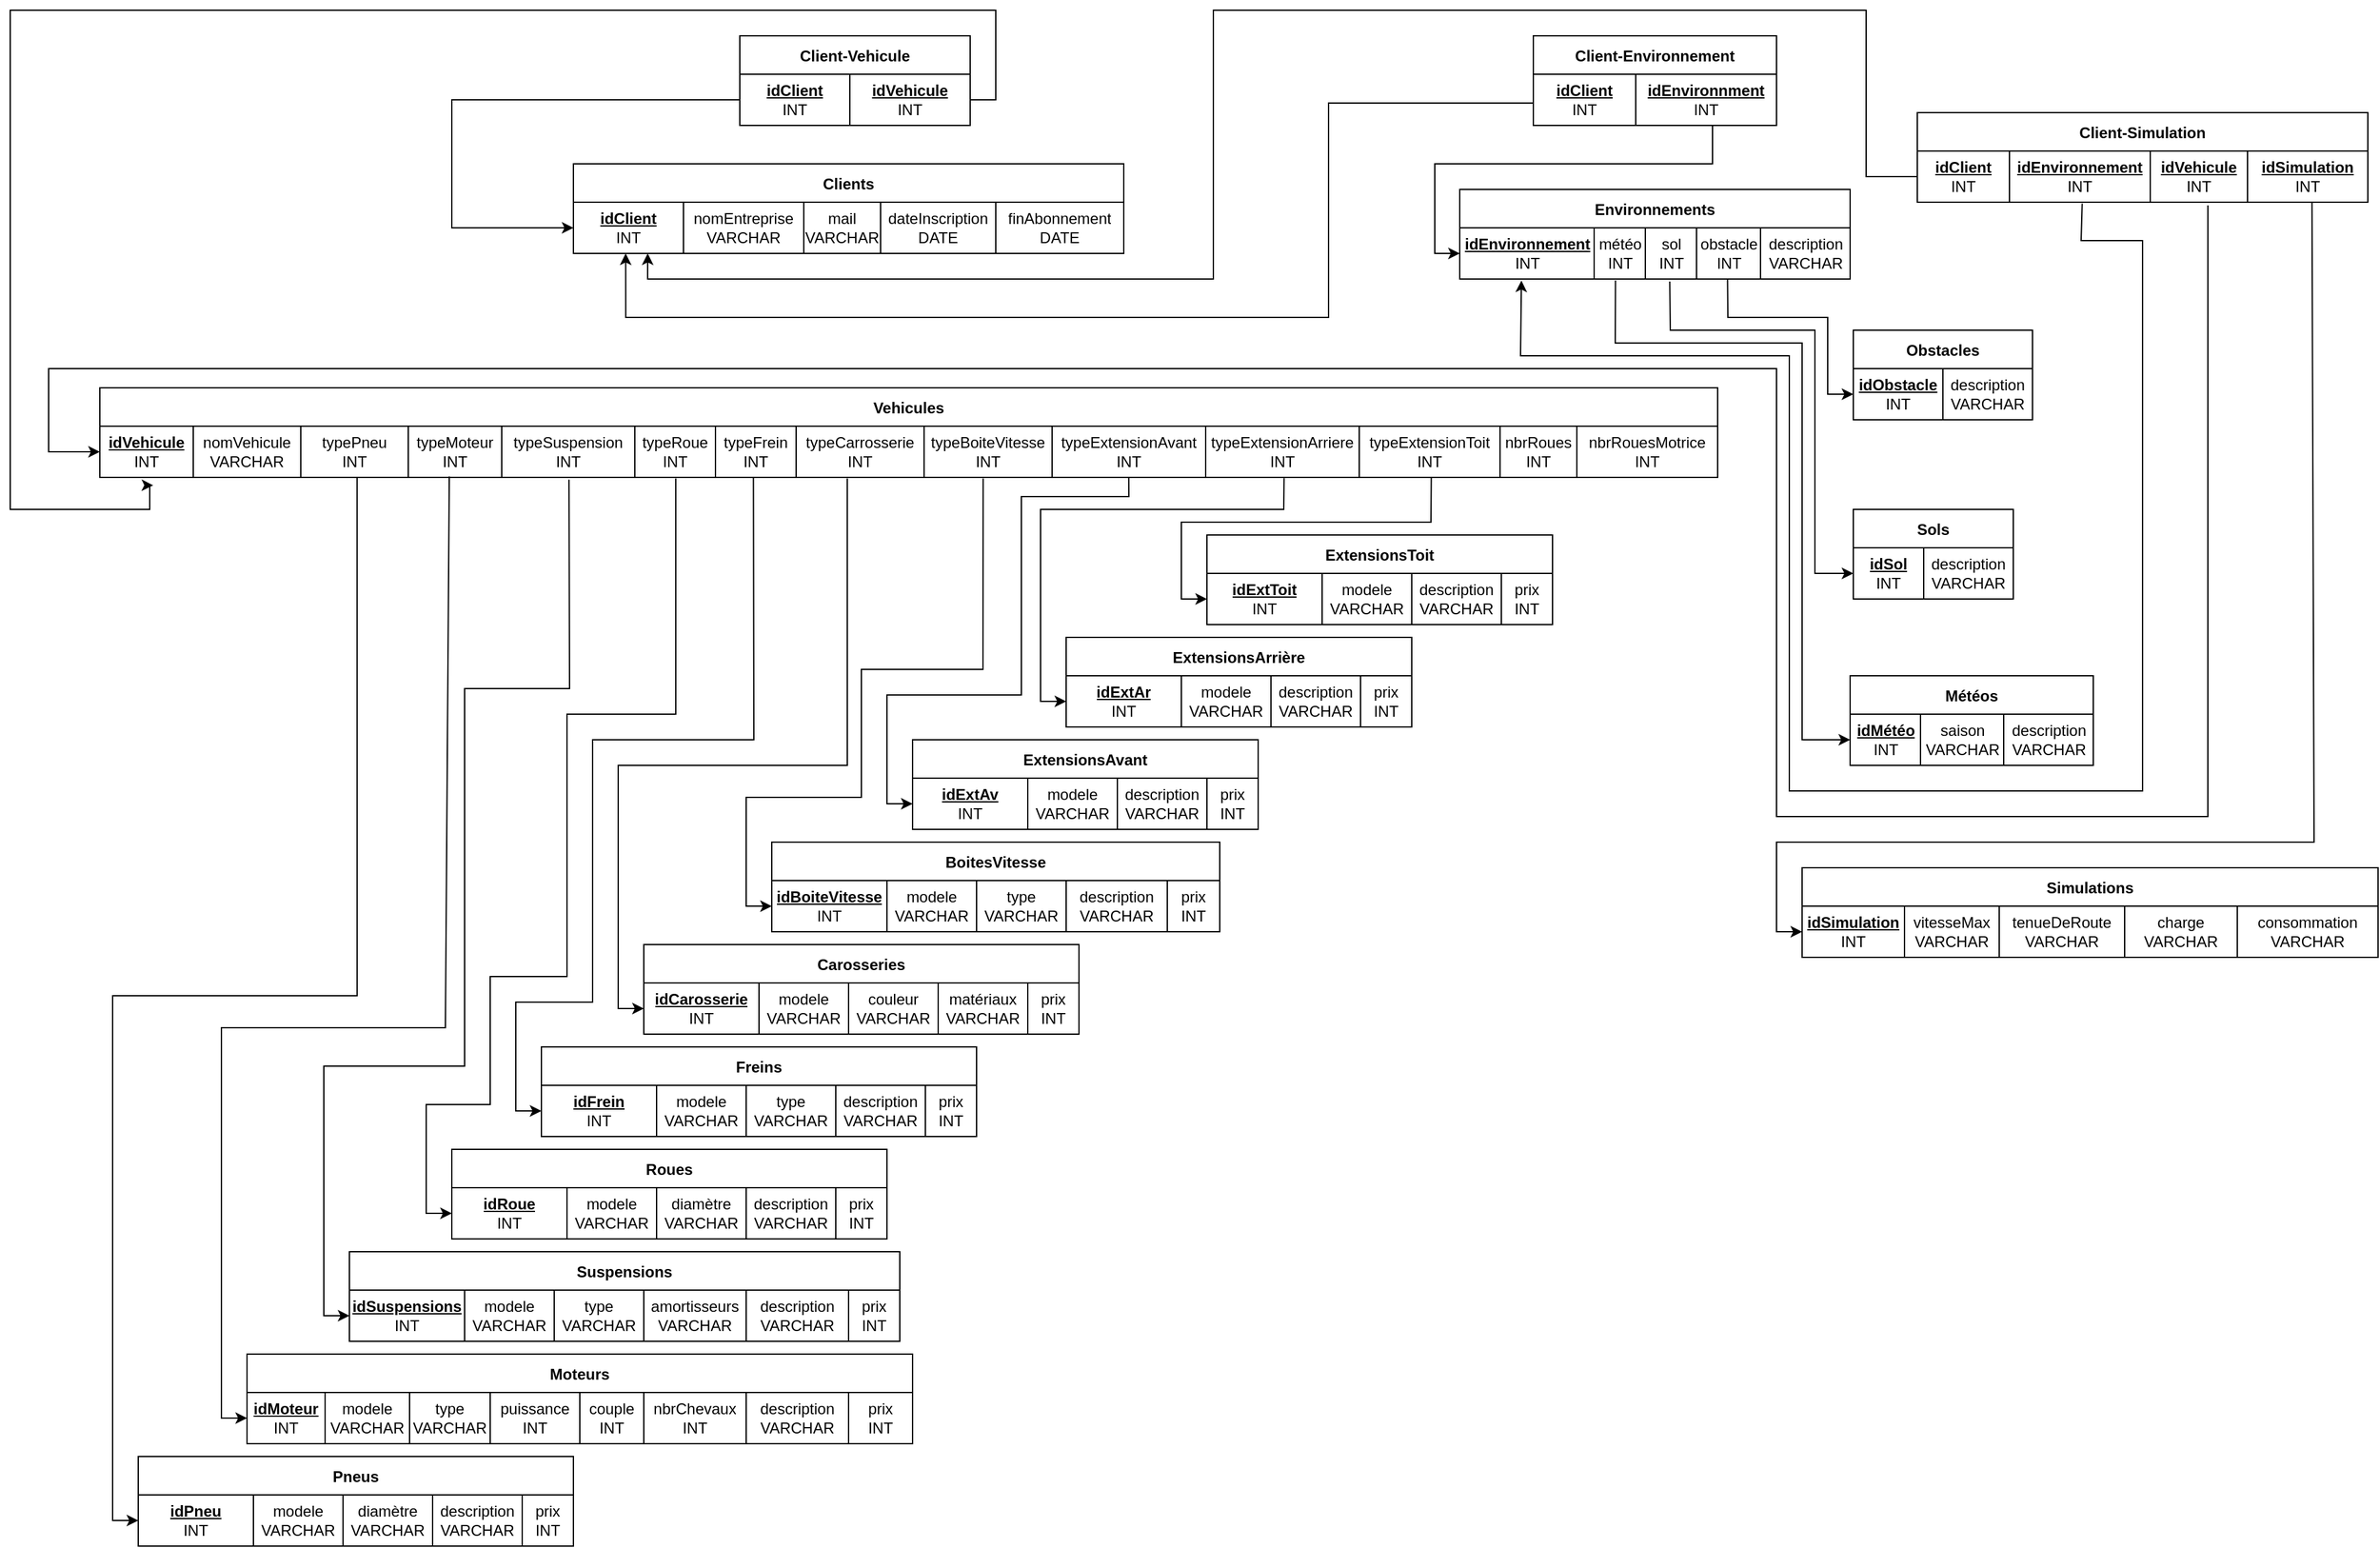 <mxfile version="20.6.0" type="device"><diagram id="R2lEEEUBdFMjLlhIrx00" name="Page-1"><mxGraphModel dx="2881" dy="1103" grid="1" gridSize="10" guides="1" tooltips="1" connect="1" arrows="1" fold="1" page="1" pageScale="1" pageWidth="850" pageHeight="1100" math="0" shadow="0" extFonts="Permanent Marker^https://fonts.googleapis.com/css?family=Permanent+Marker"><root><mxCell id="0"/><mxCell id="1" parent="0"/><mxCell id="svvF0SyzpIJjA8eb5S-U-10" value="Clients" style="shape=table;startSize=30;container=1;collapsible=0;childLayout=tableLayout;fontStyle=1;align=center;verticalAlign=middle;" parent="1" vertex="1"><mxGeometry x="210" y="150" width="430" height="70" as="geometry"/></mxCell><mxCell id="svvF0SyzpIJjA8eb5S-U-11" value="" style="shape=tableRow;horizontal=0;startSize=0;swimlaneHead=0;swimlaneBody=0;top=0;left=0;bottom=0;right=0;collapsible=0;dropTarget=0;fillColor=none;points=[[0,0.5],[1,0.5]];portConstraint=eastwest;" parent="svvF0SyzpIJjA8eb5S-U-10" vertex="1"><mxGeometry y="30" width="430" height="40" as="geometry"/></mxCell><mxCell id="svvF0SyzpIJjA8eb5S-U-12" value="&lt;div&gt;&lt;u&gt;&lt;b&gt;idClient&lt;/b&gt;&lt;/u&gt;&lt;/div&gt;&lt;div&gt;INT&lt;u&gt;&lt;b&gt;&lt;br&gt;&lt;/b&gt;&lt;/u&gt;&lt;/div&gt;" style="shape=partialRectangle;html=1;whiteSpace=wrap;connectable=0;fillColor=none;top=0;left=0;bottom=0;right=0;overflow=hidden;" parent="svvF0SyzpIJjA8eb5S-U-11" vertex="1"><mxGeometry width="86" height="40" as="geometry"><mxRectangle width="86" height="40" as="alternateBounds"/></mxGeometry></mxCell><mxCell id="svvF0SyzpIJjA8eb5S-U-13" value="&lt;div&gt;nomEntreprise&lt;/div&gt;&lt;div&gt;VARCHAR&lt;br&gt;&lt;/div&gt;" style="shape=partialRectangle;html=1;whiteSpace=wrap;connectable=0;fillColor=none;top=0;left=0;bottom=0;right=0;overflow=hidden;" parent="svvF0SyzpIJjA8eb5S-U-11" vertex="1"><mxGeometry x="86" width="94" height="40" as="geometry"><mxRectangle width="94" height="40" as="alternateBounds"/></mxGeometry></mxCell><mxCell id="svvF0SyzpIJjA8eb5S-U-14" value="&lt;div&gt;mail&lt;/div&gt;&lt;div&gt;VARCHAR&lt;br&gt;&lt;/div&gt;" style="shape=partialRectangle;html=1;whiteSpace=wrap;connectable=0;fillColor=none;top=0;left=0;bottom=0;right=0;overflow=hidden;" parent="svvF0SyzpIJjA8eb5S-U-11" vertex="1"><mxGeometry x="180" width="60" height="40" as="geometry"><mxRectangle width="60" height="40" as="alternateBounds"/></mxGeometry></mxCell><mxCell id="svvF0SyzpIJjA8eb5S-U-29" value="&lt;div&gt;dateInscription&lt;/div&gt;&lt;div&gt;DATE&lt;br&gt;&lt;/div&gt;" style="shape=partialRectangle;html=1;whiteSpace=wrap;connectable=0;fillColor=none;top=0;left=0;bottom=0;right=0;overflow=hidden;" parent="svvF0SyzpIJjA8eb5S-U-11" vertex="1"><mxGeometry x="240" width="90" height="40" as="geometry"><mxRectangle width="90" height="40" as="alternateBounds"/></mxGeometry></mxCell><mxCell id="svvF0SyzpIJjA8eb5S-U-30" value="&lt;div&gt;finAbonnement&lt;/div&gt;&lt;div&gt;DATE&lt;br&gt;&lt;/div&gt;" style="shape=partialRectangle;html=1;whiteSpace=wrap;connectable=0;fillColor=none;top=0;left=0;bottom=0;right=0;overflow=hidden;" parent="svvF0SyzpIJjA8eb5S-U-11" vertex="1"><mxGeometry x="330" width="100" height="40" as="geometry"><mxRectangle width="100" height="40" as="alternateBounds"/></mxGeometry></mxCell><mxCell id="svvF0SyzpIJjA8eb5S-U-32" value="Vehicules" style="shape=table;startSize=30;container=1;collapsible=0;childLayout=tableLayout;fontStyle=1;align=center;verticalAlign=middle;" parent="1" vertex="1"><mxGeometry x="-160" y="325" width="1264" height="70" as="geometry"/></mxCell><mxCell id="svvF0SyzpIJjA8eb5S-U-33" value="" style="shape=tableRow;horizontal=0;startSize=0;swimlaneHead=0;swimlaneBody=0;top=0;left=0;bottom=0;right=0;collapsible=0;dropTarget=0;fillColor=none;points=[[0,0.5],[1,0.5]];portConstraint=eastwest;" parent="svvF0SyzpIJjA8eb5S-U-32" vertex="1"><mxGeometry y="30" width="1264" height="40" as="geometry"/></mxCell><mxCell id="svvF0SyzpIJjA8eb5S-U-34" value="&lt;div&gt;&lt;u&gt;&lt;b&gt;idVehicule&lt;/b&gt;&lt;/u&gt;&lt;/div&gt;&lt;div&gt;INT&lt;u&gt;&lt;b&gt;&lt;br&gt;&lt;/b&gt;&lt;/u&gt;&lt;/div&gt;" style="shape=partialRectangle;html=1;whiteSpace=wrap;connectable=0;fillColor=none;top=0;left=0;bottom=0;right=0;overflow=hidden;" parent="svvF0SyzpIJjA8eb5S-U-33" vertex="1"><mxGeometry width="73" height="40" as="geometry"><mxRectangle width="73" height="40" as="alternateBounds"/></mxGeometry></mxCell><mxCell id="svvF0SyzpIJjA8eb5S-U-35" value="&lt;div&gt;nomVehicule&lt;/div&gt;&lt;div&gt;VARCHAR&lt;br&gt;&lt;/div&gt;" style="shape=partialRectangle;html=1;whiteSpace=wrap;connectable=0;fillColor=none;top=0;left=0;bottom=0;right=0;overflow=hidden;" parent="svvF0SyzpIJjA8eb5S-U-33" vertex="1"><mxGeometry x="73" width="84" height="40" as="geometry"><mxRectangle width="84" height="40" as="alternateBounds"/></mxGeometry></mxCell><mxCell id="LkJeTh-vCW0NbNO78BZ6-146" value="&lt;div&gt;typePneu&lt;/div&gt;&lt;div&gt;INT&lt;br&gt;&lt;/div&gt;" style="shape=partialRectangle;html=1;whiteSpace=wrap;connectable=0;fillColor=none;top=0;left=0;bottom=0;right=0;overflow=hidden;" vertex="1" parent="svvF0SyzpIJjA8eb5S-U-33"><mxGeometry x="157" width="84" height="40" as="geometry"><mxRectangle width="84" height="40" as="alternateBounds"/></mxGeometry></mxCell><mxCell id="svvF0SyzpIJjA8eb5S-U-36" value="&lt;div&gt;typeMoteur&lt;br&gt;&lt;/div&gt;&lt;div&gt;INT&lt;br&gt;&lt;/div&gt;" style="shape=partialRectangle;html=1;whiteSpace=wrap;connectable=0;fillColor=none;top=0;left=0;bottom=0;right=0;overflow=hidden;" parent="svvF0SyzpIJjA8eb5S-U-33" vertex="1"><mxGeometry x="241" width="73" height="40" as="geometry"><mxRectangle width="73" height="40" as="alternateBounds"/></mxGeometry></mxCell><mxCell id="svvF0SyzpIJjA8eb5S-U-37" value="&lt;div&gt;typeSuspension&lt;/div&gt;&lt;div&gt;INT&lt;br&gt;&lt;/div&gt;" style="shape=partialRectangle;html=1;whiteSpace=wrap;connectable=0;fillColor=none;top=0;left=0;bottom=0;right=0;overflow=hidden;" parent="svvF0SyzpIJjA8eb5S-U-33" vertex="1"><mxGeometry x="314" width="104" height="40" as="geometry"><mxRectangle width="104" height="40" as="alternateBounds"/></mxGeometry></mxCell><mxCell id="svvF0SyzpIJjA8eb5S-U-38" value="&lt;div&gt;typeRoue&lt;/div&gt;&lt;div&gt;INT&lt;br&gt;&lt;/div&gt;" style="shape=partialRectangle;html=1;whiteSpace=wrap;connectable=0;fillColor=none;top=0;left=0;bottom=0;right=0;overflow=hidden;" parent="svvF0SyzpIJjA8eb5S-U-33" vertex="1"><mxGeometry x="418" width="63" height="40" as="geometry"><mxRectangle width="63" height="40" as="alternateBounds"/></mxGeometry></mxCell><mxCell id="svvF0SyzpIJjA8eb5S-U-39" value="&lt;div&gt;typeFrein&lt;/div&gt;&lt;div&gt;INT&lt;br&gt;&lt;/div&gt;" style="shape=partialRectangle;html=1;whiteSpace=wrap;connectable=0;fillColor=none;top=0;left=0;bottom=0;right=0;overflow=hidden;" parent="svvF0SyzpIJjA8eb5S-U-33" vertex="1"><mxGeometry x="481" width="63" height="40" as="geometry"><mxRectangle width="63" height="40" as="alternateBounds"/></mxGeometry></mxCell><mxCell id="svvF0SyzpIJjA8eb5S-U-40" value="&lt;div&gt;typeCarrosserie&lt;/div&gt;&lt;div&gt;INT&lt;br&gt;&lt;/div&gt;" style="shape=partialRectangle;html=1;whiteSpace=wrap;connectable=0;fillColor=none;top=0;left=0;bottom=0;right=0;overflow=hidden;" parent="svvF0SyzpIJjA8eb5S-U-33" vertex="1"><mxGeometry x="544" width="100" height="40" as="geometry"><mxRectangle width="100" height="40" as="alternateBounds"/></mxGeometry></mxCell><mxCell id="svvF0SyzpIJjA8eb5S-U-41" value="&lt;div&gt;typeBoiteVitesse&lt;/div&gt;&lt;div&gt;INT&lt;br&gt;&lt;/div&gt;" style="shape=partialRectangle;html=1;whiteSpace=wrap;connectable=0;fillColor=none;top=0;left=0;bottom=0;right=0;overflow=hidden;" parent="svvF0SyzpIJjA8eb5S-U-33" vertex="1"><mxGeometry x="644" width="100" height="40" as="geometry"><mxRectangle width="100" height="40" as="alternateBounds"/></mxGeometry></mxCell><mxCell id="svvF0SyzpIJjA8eb5S-U-42" value="&lt;div&gt;typeExtensionAvant&lt;/div&gt;&lt;div&gt;INT&lt;br&gt;&lt;/div&gt;" style="shape=partialRectangle;html=1;whiteSpace=wrap;connectable=0;fillColor=none;top=0;left=0;bottom=0;right=0;overflow=hidden;" parent="svvF0SyzpIJjA8eb5S-U-33" vertex="1"><mxGeometry x="744" width="120" height="40" as="geometry"><mxRectangle width="120" height="40" as="alternateBounds"/></mxGeometry></mxCell><mxCell id="svvF0SyzpIJjA8eb5S-U-43" value="&lt;div&gt;typeExtensionArriere&lt;/div&gt;&lt;div&gt;INT&lt;br&gt;&lt;/div&gt;" style="shape=partialRectangle;html=1;whiteSpace=wrap;connectable=0;fillColor=none;top=0;left=0;bottom=0;right=0;overflow=hidden;" parent="svvF0SyzpIJjA8eb5S-U-33" vertex="1"><mxGeometry x="864" width="120" height="40" as="geometry"><mxRectangle width="120" height="40" as="alternateBounds"/></mxGeometry></mxCell><mxCell id="svvF0SyzpIJjA8eb5S-U-44" value="&lt;div&gt;typeExtensionToit&lt;/div&gt;&lt;div&gt;INT&lt;br&gt;&lt;/div&gt;" style="shape=partialRectangle;html=1;whiteSpace=wrap;connectable=0;fillColor=none;top=0;left=0;bottom=0;right=0;overflow=hidden;" parent="svvF0SyzpIJjA8eb5S-U-33" vertex="1"><mxGeometry x="984" width="110" height="40" as="geometry"><mxRectangle width="110" height="40" as="alternateBounds"/></mxGeometry></mxCell><mxCell id="svvF0SyzpIJjA8eb5S-U-45" value="&lt;div&gt;nbrRoues&lt;/div&gt;&lt;div&gt;INT&lt;br&gt;&lt;/div&gt;" style="shape=partialRectangle;html=1;whiteSpace=wrap;connectable=0;fillColor=none;top=0;left=0;bottom=0;right=0;overflow=hidden;" parent="svvF0SyzpIJjA8eb5S-U-33" vertex="1"><mxGeometry x="1094" width="60" height="40" as="geometry"><mxRectangle width="60" height="40" as="alternateBounds"/></mxGeometry></mxCell><mxCell id="svvF0SyzpIJjA8eb5S-U-46" value="&lt;div&gt;nbrRouesMotrice&lt;/div&gt;&lt;div&gt;INT&lt;br&gt;&lt;/div&gt;" style="shape=partialRectangle;html=1;whiteSpace=wrap;connectable=0;fillColor=none;top=0;left=0;bottom=0;right=0;overflow=hidden;" parent="svvF0SyzpIJjA8eb5S-U-33" vertex="1"><mxGeometry x="1154" width="110" height="40" as="geometry"><mxRectangle width="110" height="40" as="alternateBounds"/></mxGeometry></mxCell><mxCell id="LkJeTh-vCW0NbNO78BZ6-1" value="Client-Vehicule" style="shape=table;startSize=30;container=1;collapsible=0;childLayout=tableLayout;fontStyle=1;align=center;verticalAlign=middle;" vertex="1" parent="1"><mxGeometry x="340" y="50" width="180" height="70" as="geometry"/></mxCell><mxCell id="LkJeTh-vCW0NbNO78BZ6-2" value="" style="shape=tableRow;horizontal=0;startSize=0;swimlaneHead=0;swimlaneBody=0;top=0;left=0;bottom=0;right=0;collapsible=0;dropTarget=0;fillColor=none;points=[[0,0.5],[1,0.5]];portConstraint=eastwest;" vertex="1" parent="LkJeTh-vCW0NbNO78BZ6-1"><mxGeometry y="30" width="180" height="40" as="geometry"/></mxCell><mxCell id="LkJeTh-vCW0NbNO78BZ6-3" value="&lt;div&gt;&lt;u&gt;&lt;b&gt;idClient&lt;/b&gt;&lt;/u&gt;&lt;/div&gt;&lt;div&gt;INT&lt;u&gt;&lt;b&gt;&lt;br&gt;&lt;/b&gt;&lt;/u&gt;&lt;/div&gt;" style="shape=partialRectangle;html=1;whiteSpace=wrap;connectable=0;fillColor=none;top=0;left=0;bottom=0;right=0;overflow=hidden;" vertex="1" parent="LkJeTh-vCW0NbNO78BZ6-2"><mxGeometry width="86" height="40" as="geometry"><mxRectangle width="86" height="40" as="alternateBounds"/></mxGeometry></mxCell><mxCell id="LkJeTh-vCW0NbNO78BZ6-4" value="&lt;div&gt;&lt;b&gt;&lt;u&gt;idVehicule&lt;/u&gt;&lt;/b&gt;&lt;/div&gt;&lt;div&gt;INT&lt;u&gt;&lt;b&gt;&lt;br&gt;&lt;/b&gt;&lt;/u&gt;&lt;/div&gt;" style="shape=partialRectangle;html=1;whiteSpace=wrap;connectable=0;fillColor=none;top=0;left=0;bottom=0;right=0;overflow=hidden;" vertex="1" parent="LkJeTh-vCW0NbNO78BZ6-2"><mxGeometry x="86" width="94" height="40" as="geometry"><mxRectangle width="94" height="40" as="alternateBounds"/></mxGeometry></mxCell><mxCell id="LkJeTh-vCW0NbNO78BZ6-8" value="Moteurs" style="shape=table;startSize=30;container=1;collapsible=0;childLayout=tableLayout;fontStyle=1;align=center;verticalAlign=middle;" vertex="1" parent="1"><mxGeometry x="-45" y="1080" width="520" height="70" as="geometry"/></mxCell><mxCell id="LkJeTh-vCW0NbNO78BZ6-9" value="" style="shape=tableRow;horizontal=0;startSize=0;swimlaneHead=0;swimlaneBody=0;top=0;left=0;bottom=0;right=0;collapsible=0;dropTarget=0;fillColor=none;points=[[0,0.5],[1,0.5]];portConstraint=eastwest;" vertex="1" parent="LkJeTh-vCW0NbNO78BZ6-8"><mxGeometry y="30" width="520" height="40" as="geometry"/></mxCell><mxCell id="LkJeTh-vCW0NbNO78BZ6-10" value="&lt;div&gt;&lt;u&gt;&lt;b&gt;idMoteur&lt;/b&gt;&lt;/u&gt;&lt;/div&gt;&lt;div&gt;INT&lt;u&gt;&lt;b&gt;&lt;br&gt;&lt;/b&gt;&lt;/u&gt;&lt;/div&gt;" style="shape=partialRectangle;html=1;whiteSpace=wrap;connectable=0;fillColor=none;top=0;left=0;bottom=0;right=0;overflow=hidden;" vertex="1" parent="LkJeTh-vCW0NbNO78BZ6-9"><mxGeometry width="61" height="40" as="geometry"><mxRectangle width="61" height="40" as="alternateBounds"/></mxGeometry></mxCell><mxCell id="LkJeTh-vCW0NbNO78BZ6-11" value="&lt;div&gt;modele&lt;/div&gt;&lt;div&gt;VARCHAR&lt;br&gt;&lt;/div&gt;" style="shape=partialRectangle;html=1;whiteSpace=wrap;connectable=0;fillColor=none;top=0;left=0;bottom=0;right=0;overflow=hidden;" vertex="1" parent="LkJeTh-vCW0NbNO78BZ6-9"><mxGeometry x="61" width="66" height="40" as="geometry"><mxRectangle width="66" height="40" as="alternateBounds"/></mxGeometry></mxCell><mxCell id="LkJeTh-vCW0NbNO78BZ6-12" value="&lt;div&gt;type&lt;/div&gt;&lt;div&gt;VARCHAR&lt;br&gt;&lt;/div&gt;" style="shape=partialRectangle;html=1;whiteSpace=wrap;connectable=0;fillColor=none;top=0;left=0;bottom=0;right=0;overflow=hidden;" vertex="1" parent="LkJeTh-vCW0NbNO78BZ6-9"><mxGeometry x="127" width="63" height="40" as="geometry"><mxRectangle width="63" height="40" as="alternateBounds"/></mxGeometry></mxCell><mxCell id="LkJeTh-vCW0NbNO78BZ6-13" value="&lt;div&gt;puissance&lt;/div&gt;&lt;div&gt;INT&lt;br&gt;&lt;/div&gt;" style="shape=partialRectangle;html=1;whiteSpace=wrap;connectable=0;fillColor=none;top=0;left=0;bottom=0;right=0;overflow=hidden;" vertex="1" parent="LkJeTh-vCW0NbNO78BZ6-9"><mxGeometry x="190" width="70" height="40" as="geometry"><mxRectangle width="70" height="40" as="alternateBounds"/></mxGeometry></mxCell><mxCell id="LkJeTh-vCW0NbNO78BZ6-14" value="&lt;div&gt;couple&lt;/div&gt;&lt;div&gt;INT&lt;br&gt;&lt;/div&gt;" style="shape=partialRectangle;html=1;whiteSpace=wrap;connectable=0;fillColor=none;top=0;left=0;bottom=0;right=0;overflow=hidden;" vertex="1" parent="LkJeTh-vCW0NbNO78BZ6-9"><mxGeometry x="260" width="50" height="40" as="geometry"><mxRectangle width="50" height="40" as="alternateBounds"/></mxGeometry></mxCell><mxCell id="LkJeTh-vCW0NbNO78BZ6-15" value="&lt;div&gt;nbrChevaux&lt;/div&gt;&lt;div&gt;INT&lt;br&gt;&lt;/div&gt;" style="shape=partialRectangle;html=1;whiteSpace=wrap;connectable=0;fillColor=none;top=0;left=0;bottom=0;right=0;overflow=hidden;" vertex="1" parent="LkJeTh-vCW0NbNO78BZ6-9"><mxGeometry x="310" width="80" height="40" as="geometry"><mxRectangle width="80" height="40" as="alternateBounds"/></mxGeometry></mxCell><mxCell id="LkJeTh-vCW0NbNO78BZ6-41" value="&lt;div&gt;description&lt;/div&gt;&lt;div&gt;VARCHAR&lt;br&gt;&lt;/div&gt;" style="shape=partialRectangle;html=1;whiteSpace=wrap;connectable=0;fillColor=none;top=0;left=0;bottom=0;right=0;overflow=hidden;" vertex="1" parent="LkJeTh-vCW0NbNO78BZ6-9"><mxGeometry x="390" width="80" height="40" as="geometry"><mxRectangle width="80" height="40" as="alternateBounds"/></mxGeometry></mxCell><mxCell id="LkJeTh-vCW0NbNO78BZ6-24" value="&lt;div&gt;prix&lt;/div&gt;&lt;div&gt;INT&lt;br&gt;&lt;/div&gt;" style="shape=partialRectangle;html=1;whiteSpace=wrap;connectable=0;fillColor=none;top=0;left=0;bottom=0;right=0;overflow=hidden;" vertex="1" parent="LkJeTh-vCW0NbNO78BZ6-9"><mxGeometry x="470" width="50" height="40" as="geometry"><mxRectangle width="50" height="40" as="alternateBounds"/></mxGeometry></mxCell><mxCell id="LkJeTh-vCW0NbNO78BZ6-16" value="Suspensions" style="shape=table;startSize=30;container=1;collapsible=0;childLayout=tableLayout;fontStyle=1;align=center;verticalAlign=middle;" vertex="1" parent="1"><mxGeometry x="35" y="1000" width="430" height="70" as="geometry"/></mxCell><mxCell id="LkJeTh-vCW0NbNO78BZ6-17" value="" style="shape=tableRow;horizontal=0;startSize=0;swimlaneHead=0;swimlaneBody=0;top=0;left=0;bottom=0;right=0;collapsible=0;dropTarget=0;fillColor=none;points=[[0,0.5],[1,0.5]];portConstraint=eastwest;" vertex="1" parent="LkJeTh-vCW0NbNO78BZ6-16"><mxGeometry y="30" width="430" height="40" as="geometry"/></mxCell><mxCell id="LkJeTh-vCW0NbNO78BZ6-18" value="&lt;div&gt;&lt;u&gt;&lt;b&gt;idSuspensions&lt;/b&gt;&lt;/u&gt;&lt;/div&gt;&lt;div&gt;INT&lt;u&gt;&lt;b&gt;&lt;br&gt;&lt;/b&gt;&lt;/u&gt;&lt;/div&gt;" style="shape=partialRectangle;html=1;whiteSpace=wrap;connectable=0;fillColor=none;top=0;left=0;bottom=0;right=0;overflow=hidden;" vertex="1" parent="LkJeTh-vCW0NbNO78BZ6-17"><mxGeometry width="90" height="40" as="geometry"><mxRectangle width="90" height="40" as="alternateBounds"/></mxGeometry></mxCell><mxCell id="LkJeTh-vCW0NbNO78BZ6-19" value="&lt;div&gt;modele&lt;/div&gt;&lt;div&gt;VARCHAR&lt;br&gt;&lt;/div&gt;" style="shape=partialRectangle;html=1;whiteSpace=wrap;connectable=0;fillColor=none;top=0;left=0;bottom=0;right=0;overflow=hidden;" vertex="1" parent="LkJeTh-vCW0NbNO78BZ6-17"><mxGeometry x="90" width="70" height="40" as="geometry"><mxRectangle width="70" height="40" as="alternateBounds"/></mxGeometry></mxCell><mxCell id="LkJeTh-vCW0NbNO78BZ6-20" value="&lt;div&gt;type&lt;/div&gt;&lt;div&gt;VARCHAR&lt;br&gt;&lt;/div&gt;" style="shape=partialRectangle;html=1;whiteSpace=wrap;connectable=0;fillColor=none;top=0;left=0;bottom=0;right=0;overflow=hidden;" vertex="1" parent="LkJeTh-vCW0NbNO78BZ6-17"><mxGeometry x="160" width="70" height="40" as="geometry"><mxRectangle width="70" height="40" as="alternateBounds"/></mxGeometry></mxCell><mxCell id="LkJeTh-vCW0NbNO78BZ6-21" value="&lt;div&gt;amortisseurs&lt;/div&gt;&lt;div&gt;VARCHAR&lt;br&gt;&lt;/div&gt;" style="shape=partialRectangle;html=1;whiteSpace=wrap;connectable=0;fillColor=none;top=0;left=0;bottom=0;right=0;overflow=hidden;" vertex="1" parent="LkJeTh-vCW0NbNO78BZ6-17"><mxGeometry x="230" width="80" height="40" as="geometry"><mxRectangle width="80" height="40" as="alternateBounds"/></mxGeometry></mxCell><mxCell id="LkJeTh-vCW0NbNO78BZ6-40" value="&lt;div&gt;description&lt;/div&gt;&lt;div&gt;VARCHAR&lt;br&gt;&lt;/div&gt;" style="shape=partialRectangle;html=1;whiteSpace=wrap;connectable=0;fillColor=none;top=0;left=0;bottom=0;right=0;overflow=hidden;" vertex="1" parent="LkJeTh-vCW0NbNO78BZ6-17"><mxGeometry x="310" width="80" height="40" as="geometry"><mxRectangle width="80" height="40" as="alternateBounds"/></mxGeometry></mxCell><mxCell id="LkJeTh-vCW0NbNO78BZ6-23" value="&lt;div&gt;prix&lt;/div&gt;&lt;div&gt;INT&lt;br&gt;&lt;/div&gt;" style="shape=partialRectangle;html=1;whiteSpace=wrap;connectable=0;fillColor=none;top=0;left=0;bottom=0;right=0;overflow=hidden;" vertex="1" parent="LkJeTh-vCW0NbNO78BZ6-17"><mxGeometry x="390" width="40" height="40" as="geometry"><mxRectangle width="40" height="40" as="alternateBounds"/></mxGeometry></mxCell><mxCell id="LkJeTh-vCW0NbNO78BZ6-25" value="Roues" style="shape=table;startSize=30;container=1;collapsible=0;childLayout=tableLayout;fontStyle=1;align=center;verticalAlign=middle;" vertex="1" parent="1"><mxGeometry x="115" y="920" width="340" height="70" as="geometry"/></mxCell><mxCell id="LkJeTh-vCW0NbNO78BZ6-26" value="" style="shape=tableRow;horizontal=0;startSize=0;swimlaneHead=0;swimlaneBody=0;top=0;left=0;bottom=0;right=0;collapsible=0;dropTarget=0;fillColor=none;points=[[0,0.5],[1,0.5]];portConstraint=eastwest;" vertex="1" parent="LkJeTh-vCW0NbNO78BZ6-25"><mxGeometry y="30" width="340" height="40" as="geometry"/></mxCell><mxCell id="LkJeTh-vCW0NbNO78BZ6-27" value="&lt;div&gt;&lt;u&gt;&lt;b&gt;idRoue&lt;/b&gt;&lt;/u&gt;&lt;/div&gt;&lt;div&gt;INT&lt;u&gt;&lt;b&gt;&lt;br&gt;&lt;/b&gt;&lt;/u&gt;&lt;/div&gt;" style="shape=partialRectangle;html=1;whiteSpace=wrap;connectable=0;fillColor=none;top=0;left=0;bottom=0;right=0;overflow=hidden;" vertex="1" parent="LkJeTh-vCW0NbNO78BZ6-26"><mxGeometry width="90" height="40" as="geometry"><mxRectangle width="90" height="40" as="alternateBounds"/></mxGeometry></mxCell><mxCell id="LkJeTh-vCW0NbNO78BZ6-28" value="&lt;div&gt;modele&lt;/div&gt;&lt;div&gt;VARCHAR&lt;br&gt;&lt;/div&gt;" style="shape=partialRectangle;html=1;whiteSpace=wrap;connectable=0;fillColor=none;top=0;left=0;bottom=0;right=0;overflow=hidden;" vertex="1" parent="LkJeTh-vCW0NbNO78BZ6-26"><mxGeometry x="90" width="70" height="40" as="geometry"><mxRectangle width="70" height="40" as="alternateBounds"/></mxGeometry></mxCell><mxCell id="LkJeTh-vCW0NbNO78BZ6-29" value="&lt;div&gt;diamètre&lt;/div&gt;&lt;div&gt;VARCHAR&lt;br&gt;&lt;/div&gt;" style="shape=partialRectangle;html=1;whiteSpace=wrap;connectable=0;fillColor=none;top=0;left=0;bottom=0;right=0;overflow=hidden;" vertex="1" parent="LkJeTh-vCW0NbNO78BZ6-26"><mxGeometry x="160" width="70" height="40" as="geometry"><mxRectangle width="70" height="40" as="alternateBounds"/></mxGeometry></mxCell><mxCell id="LkJeTh-vCW0NbNO78BZ6-39" value="&lt;div&gt;description&lt;/div&gt;&lt;div&gt;VARCHAR&lt;br&gt;&lt;/div&gt;" style="shape=partialRectangle;html=1;whiteSpace=wrap;connectable=0;fillColor=none;top=0;left=0;bottom=0;right=0;overflow=hidden;" vertex="1" parent="LkJeTh-vCW0NbNO78BZ6-26"><mxGeometry x="230" width="70" height="40" as="geometry"><mxRectangle width="70" height="40" as="alternateBounds"/></mxGeometry></mxCell><mxCell id="LkJeTh-vCW0NbNO78BZ6-31" value="&lt;div&gt;prix&lt;/div&gt;&lt;div&gt;INT&lt;br&gt;&lt;/div&gt;" style="shape=partialRectangle;html=1;whiteSpace=wrap;connectable=0;fillColor=none;top=0;left=0;bottom=0;right=0;overflow=hidden;" vertex="1" parent="LkJeTh-vCW0NbNO78BZ6-26"><mxGeometry x="300" width="40" height="40" as="geometry"><mxRectangle width="40" height="40" as="alternateBounds"/></mxGeometry></mxCell><mxCell id="LkJeTh-vCW0NbNO78BZ6-32" value="Pneus" style="shape=table;startSize=30;container=1;collapsible=0;childLayout=tableLayout;fontStyle=1;align=center;verticalAlign=middle;" vertex="1" parent="1"><mxGeometry x="-130" y="1160" width="340" height="70" as="geometry"/></mxCell><mxCell id="LkJeTh-vCW0NbNO78BZ6-33" value="" style="shape=tableRow;horizontal=0;startSize=0;swimlaneHead=0;swimlaneBody=0;top=0;left=0;bottom=0;right=0;collapsible=0;dropTarget=0;fillColor=none;points=[[0,0.5],[1,0.5]];portConstraint=eastwest;" vertex="1" parent="LkJeTh-vCW0NbNO78BZ6-32"><mxGeometry y="30" width="340" height="40" as="geometry"/></mxCell><mxCell id="LkJeTh-vCW0NbNO78BZ6-34" value="&lt;div&gt;&lt;u&gt;&lt;b&gt;idPneu&lt;/b&gt;&lt;/u&gt;&lt;/div&gt;&lt;div&gt;INT&lt;u&gt;&lt;b&gt;&lt;br&gt;&lt;/b&gt;&lt;/u&gt;&lt;/div&gt;" style="shape=partialRectangle;html=1;whiteSpace=wrap;connectable=0;fillColor=none;top=0;left=0;bottom=0;right=0;overflow=hidden;" vertex="1" parent="LkJeTh-vCW0NbNO78BZ6-33"><mxGeometry width="90" height="40" as="geometry"><mxRectangle width="90" height="40" as="alternateBounds"/></mxGeometry></mxCell><mxCell id="LkJeTh-vCW0NbNO78BZ6-35" value="&lt;div&gt;modele&lt;/div&gt;&lt;div&gt;VARCHAR&lt;br&gt;&lt;/div&gt;" style="shape=partialRectangle;html=1;whiteSpace=wrap;connectable=0;fillColor=none;top=0;left=0;bottom=0;right=0;overflow=hidden;" vertex="1" parent="LkJeTh-vCW0NbNO78BZ6-33"><mxGeometry x="90" width="70" height="40" as="geometry"><mxRectangle width="70" height="40" as="alternateBounds"/></mxGeometry></mxCell><mxCell id="LkJeTh-vCW0NbNO78BZ6-36" value="&lt;div&gt;diamètre&lt;/div&gt;&lt;div&gt;VARCHAR&lt;br&gt;&lt;/div&gt;" style="shape=partialRectangle;html=1;whiteSpace=wrap;connectable=0;fillColor=none;top=0;left=0;bottom=0;right=0;overflow=hidden;" vertex="1" parent="LkJeTh-vCW0NbNO78BZ6-33"><mxGeometry x="160" width="70" height="40" as="geometry"><mxRectangle width="70" height="40" as="alternateBounds"/></mxGeometry></mxCell><mxCell id="LkJeTh-vCW0NbNO78BZ6-38" value="&lt;div&gt;description&lt;/div&gt;&lt;div&gt;VARCHAR&lt;br&gt;&lt;/div&gt;" style="shape=partialRectangle;html=1;whiteSpace=wrap;connectable=0;fillColor=none;top=0;left=0;bottom=0;right=0;overflow=hidden;" vertex="1" parent="LkJeTh-vCW0NbNO78BZ6-33"><mxGeometry x="230" width="70" height="40" as="geometry"><mxRectangle width="70" height="40" as="alternateBounds"/></mxGeometry></mxCell><mxCell id="LkJeTh-vCW0NbNO78BZ6-37" value="&lt;div&gt;prix&lt;/div&gt;&lt;div&gt;INT&lt;br&gt;&lt;/div&gt;" style="shape=partialRectangle;html=1;whiteSpace=wrap;connectable=0;fillColor=none;top=0;left=0;bottom=0;right=0;overflow=hidden;" vertex="1" parent="LkJeTh-vCW0NbNO78BZ6-33"><mxGeometry x="300" width="40" height="40" as="geometry"><mxRectangle width="40" height="40" as="alternateBounds"/></mxGeometry></mxCell><mxCell id="LkJeTh-vCW0NbNO78BZ6-42" value="Freins" style="shape=table;startSize=30;container=1;collapsible=0;childLayout=tableLayout;fontStyle=1;align=center;verticalAlign=middle;" vertex="1" parent="1"><mxGeometry x="185" y="840" width="340" height="70" as="geometry"/></mxCell><mxCell id="LkJeTh-vCW0NbNO78BZ6-43" value="" style="shape=tableRow;horizontal=0;startSize=0;swimlaneHead=0;swimlaneBody=0;top=0;left=0;bottom=0;right=0;collapsible=0;dropTarget=0;fillColor=none;points=[[0,0.5],[1,0.5]];portConstraint=eastwest;" vertex="1" parent="LkJeTh-vCW0NbNO78BZ6-42"><mxGeometry y="30" width="340" height="40" as="geometry"/></mxCell><mxCell id="LkJeTh-vCW0NbNO78BZ6-44" value="&lt;div&gt;&lt;u&gt;&lt;b&gt;idFrein&lt;/b&gt;&lt;/u&gt;&lt;/div&gt;&lt;div&gt;INT&lt;u&gt;&lt;b&gt;&lt;br&gt;&lt;/b&gt;&lt;/u&gt;&lt;/div&gt;" style="shape=partialRectangle;html=1;whiteSpace=wrap;connectable=0;fillColor=none;top=0;left=0;bottom=0;right=0;overflow=hidden;" vertex="1" parent="LkJeTh-vCW0NbNO78BZ6-43"><mxGeometry width="90" height="40" as="geometry"><mxRectangle width="90" height="40" as="alternateBounds"/></mxGeometry></mxCell><mxCell id="LkJeTh-vCW0NbNO78BZ6-45" value="&lt;div&gt;modele&lt;/div&gt;&lt;div&gt;VARCHAR&lt;br&gt;&lt;/div&gt;" style="shape=partialRectangle;html=1;whiteSpace=wrap;connectable=0;fillColor=none;top=0;left=0;bottom=0;right=0;overflow=hidden;" vertex="1" parent="LkJeTh-vCW0NbNO78BZ6-43"><mxGeometry x="90" width="70" height="40" as="geometry"><mxRectangle width="70" height="40" as="alternateBounds"/></mxGeometry></mxCell><mxCell id="LkJeTh-vCW0NbNO78BZ6-46" value="&lt;div&gt;type&lt;/div&gt;&lt;div&gt;VARCHAR&lt;br&gt;&lt;/div&gt;" style="shape=partialRectangle;html=1;whiteSpace=wrap;connectable=0;fillColor=none;top=0;left=0;bottom=0;right=0;overflow=hidden;" vertex="1" parent="LkJeTh-vCW0NbNO78BZ6-43"><mxGeometry x="160" width="70" height="40" as="geometry"><mxRectangle width="70" height="40" as="alternateBounds"/></mxGeometry></mxCell><mxCell id="LkJeTh-vCW0NbNO78BZ6-47" value="&lt;div&gt;description&lt;/div&gt;&lt;div&gt;VARCHAR&lt;br&gt;&lt;/div&gt;" style="shape=partialRectangle;html=1;whiteSpace=wrap;connectable=0;fillColor=none;top=0;left=0;bottom=0;right=0;overflow=hidden;" vertex="1" parent="LkJeTh-vCW0NbNO78BZ6-43"><mxGeometry x="230" width="70" height="40" as="geometry"><mxRectangle width="70" height="40" as="alternateBounds"/></mxGeometry></mxCell><mxCell id="LkJeTh-vCW0NbNO78BZ6-48" value="&lt;div&gt;prix&lt;/div&gt;&lt;div&gt;INT&lt;br&gt;&lt;/div&gt;" style="shape=partialRectangle;html=1;whiteSpace=wrap;connectable=0;fillColor=none;top=0;left=0;bottom=0;right=0;overflow=hidden;" vertex="1" parent="LkJeTh-vCW0NbNO78BZ6-43"><mxGeometry x="300" width="40" height="40" as="geometry"><mxRectangle width="40" height="40" as="alternateBounds"/></mxGeometry></mxCell><mxCell id="LkJeTh-vCW0NbNO78BZ6-49" value="Carosseries" style="shape=table;startSize=30;container=1;collapsible=0;childLayout=tableLayout;fontStyle=1;align=center;verticalAlign=middle;" vertex="1" parent="1"><mxGeometry x="265" y="760" width="340" height="70" as="geometry"/></mxCell><mxCell id="LkJeTh-vCW0NbNO78BZ6-50" value="" style="shape=tableRow;horizontal=0;startSize=0;swimlaneHead=0;swimlaneBody=0;top=0;left=0;bottom=0;right=0;collapsible=0;dropTarget=0;fillColor=none;points=[[0,0.5],[1,0.5]];portConstraint=eastwest;" vertex="1" parent="LkJeTh-vCW0NbNO78BZ6-49"><mxGeometry y="30" width="340" height="40" as="geometry"/></mxCell><mxCell id="LkJeTh-vCW0NbNO78BZ6-51" value="&lt;div&gt;&lt;u&gt;&lt;b&gt;idCarosserie&lt;/b&gt;&lt;/u&gt;&lt;/div&gt;&lt;div&gt;INT&lt;u&gt;&lt;b&gt;&lt;br&gt;&lt;/b&gt;&lt;/u&gt;&lt;/div&gt;" style="shape=partialRectangle;html=1;whiteSpace=wrap;connectable=0;fillColor=none;top=0;left=0;bottom=0;right=0;overflow=hidden;" vertex="1" parent="LkJeTh-vCW0NbNO78BZ6-50"><mxGeometry width="90" height="40" as="geometry"><mxRectangle width="90" height="40" as="alternateBounds"/></mxGeometry></mxCell><mxCell id="LkJeTh-vCW0NbNO78BZ6-52" value="&lt;div&gt;modele&lt;/div&gt;&lt;div&gt;VARCHAR&lt;br&gt;&lt;/div&gt;" style="shape=partialRectangle;html=1;whiteSpace=wrap;connectable=0;fillColor=none;top=0;left=0;bottom=0;right=0;overflow=hidden;" vertex="1" parent="LkJeTh-vCW0NbNO78BZ6-50"><mxGeometry x="90" width="70" height="40" as="geometry"><mxRectangle width="70" height="40" as="alternateBounds"/></mxGeometry></mxCell><mxCell id="LkJeTh-vCW0NbNO78BZ6-53" value="&lt;div&gt;couleur&lt;/div&gt;&lt;div&gt;VARCHAR&lt;br&gt;&lt;/div&gt;" style="shape=partialRectangle;html=1;whiteSpace=wrap;connectable=0;fillColor=none;top=0;left=0;bottom=0;right=0;overflow=hidden;" vertex="1" parent="LkJeTh-vCW0NbNO78BZ6-50"><mxGeometry x="160" width="70" height="40" as="geometry"><mxRectangle width="70" height="40" as="alternateBounds"/></mxGeometry></mxCell><mxCell id="LkJeTh-vCW0NbNO78BZ6-54" value="&lt;div&gt;matériaux&lt;/div&gt;&lt;div&gt;VARCHAR&lt;br&gt;&lt;/div&gt;" style="shape=partialRectangle;html=1;whiteSpace=wrap;connectable=0;fillColor=none;top=0;left=0;bottom=0;right=0;overflow=hidden;" vertex="1" parent="LkJeTh-vCW0NbNO78BZ6-50"><mxGeometry x="230" width="70" height="40" as="geometry"><mxRectangle width="70" height="40" as="alternateBounds"/></mxGeometry></mxCell><mxCell id="LkJeTh-vCW0NbNO78BZ6-55" value="&lt;div&gt;prix&lt;/div&gt;&lt;div&gt;INT&lt;br&gt;&lt;/div&gt;" style="shape=partialRectangle;html=1;whiteSpace=wrap;connectable=0;fillColor=none;top=0;left=0;bottom=0;right=0;overflow=hidden;" vertex="1" parent="LkJeTh-vCW0NbNO78BZ6-50"><mxGeometry x="300" width="40" height="40" as="geometry"><mxRectangle width="40" height="40" as="alternateBounds"/></mxGeometry></mxCell><mxCell id="LkJeTh-vCW0NbNO78BZ6-56" value="BoitesVitesse" style="shape=table;startSize=30;container=1;collapsible=0;childLayout=tableLayout;fontStyle=1;align=center;verticalAlign=middle;" vertex="1" parent="1"><mxGeometry x="365" y="680" width="350" height="70" as="geometry"/></mxCell><mxCell id="LkJeTh-vCW0NbNO78BZ6-57" value="" style="shape=tableRow;horizontal=0;startSize=0;swimlaneHead=0;swimlaneBody=0;top=0;left=0;bottom=0;right=0;collapsible=0;dropTarget=0;fillColor=none;points=[[0,0.5],[1,0.5]];portConstraint=eastwest;" vertex="1" parent="LkJeTh-vCW0NbNO78BZ6-56"><mxGeometry y="30" width="350" height="40" as="geometry"/></mxCell><mxCell id="LkJeTh-vCW0NbNO78BZ6-58" value="&lt;div&gt;&lt;u&gt;&lt;b&gt;idBoiteVitesse&lt;/b&gt;&lt;/u&gt;&lt;/div&gt;&lt;div&gt;INT&lt;u&gt;&lt;b&gt;&lt;br&gt;&lt;/b&gt;&lt;/u&gt;&lt;/div&gt;" style="shape=partialRectangle;html=1;whiteSpace=wrap;connectable=0;fillColor=none;top=0;left=0;bottom=0;right=0;overflow=hidden;" vertex="1" parent="LkJeTh-vCW0NbNO78BZ6-57"><mxGeometry width="90" height="40" as="geometry"><mxRectangle width="90" height="40" as="alternateBounds"/></mxGeometry></mxCell><mxCell id="LkJeTh-vCW0NbNO78BZ6-59" value="&lt;div&gt;modele&lt;/div&gt;&lt;div&gt;VARCHAR&lt;br&gt;&lt;/div&gt;" style="shape=partialRectangle;html=1;whiteSpace=wrap;connectable=0;fillColor=none;top=0;left=0;bottom=0;right=0;overflow=hidden;" vertex="1" parent="LkJeTh-vCW0NbNO78BZ6-57"><mxGeometry x="90" width="70" height="40" as="geometry"><mxRectangle width="70" height="40" as="alternateBounds"/></mxGeometry></mxCell><mxCell id="LkJeTh-vCW0NbNO78BZ6-60" value="&lt;div&gt;type&lt;/div&gt;&lt;div&gt;VARCHAR&lt;br&gt;&lt;/div&gt;" style="shape=partialRectangle;html=1;whiteSpace=wrap;connectable=0;fillColor=none;top=0;left=0;bottom=0;right=0;overflow=hidden;" vertex="1" parent="LkJeTh-vCW0NbNO78BZ6-57"><mxGeometry x="160" width="70" height="40" as="geometry"><mxRectangle width="70" height="40" as="alternateBounds"/></mxGeometry></mxCell><mxCell id="LkJeTh-vCW0NbNO78BZ6-61" value="&lt;div&gt;description&lt;/div&gt;&lt;div&gt;VARCHAR&lt;br&gt;&lt;/div&gt;" style="shape=partialRectangle;html=1;whiteSpace=wrap;connectable=0;fillColor=none;top=0;left=0;bottom=0;right=0;overflow=hidden;" vertex="1" parent="LkJeTh-vCW0NbNO78BZ6-57"><mxGeometry x="230" width="79" height="40" as="geometry"><mxRectangle width="79" height="40" as="alternateBounds"/></mxGeometry></mxCell><mxCell id="LkJeTh-vCW0NbNO78BZ6-62" value="&lt;div&gt;prix&lt;/div&gt;&lt;div&gt;INT&lt;br&gt;&lt;/div&gt;" style="shape=partialRectangle;html=1;whiteSpace=wrap;connectable=0;fillColor=none;top=0;left=0;bottom=0;right=0;overflow=hidden;" vertex="1" parent="LkJeTh-vCW0NbNO78BZ6-57"><mxGeometry x="309" width="41" height="40" as="geometry"><mxRectangle width="41" height="40" as="alternateBounds"/></mxGeometry></mxCell><mxCell id="LkJeTh-vCW0NbNO78BZ6-63" value="ExtensionsAvant" style="shape=table;startSize=30;container=1;collapsible=0;childLayout=tableLayout;fontStyle=1;align=center;verticalAlign=middle;" vertex="1" parent="1"><mxGeometry x="475" y="600" width="270" height="70" as="geometry"/></mxCell><mxCell id="LkJeTh-vCW0NbNO78BZ6-64" value="" style="shape=tableRow;horizontal=0;startSize=0;swimlaneHead=0;swimlaneBody=0;top=0;left=0;bottom=0;right=0;collapsible=0;dropTarget=0;fillColor=none;points=[[0,0.5],[1,0.5]];portConstraint=eastwest;" vertex="1" parent="LkJeTh-vCW0NbNO78BZ6-63"><mxGeometry y="30" width="270" height="40" as="geometry"/></mxCell><mxCell id="LkJeTh-vCW0NbNO78BZ6-65" value="&lt;div&gt;&lt;u&gt;&lt;b&gt;idExtAv&lt;/b&gt;&lt;/u&gt;&lt;/div&gt;&lt;div&gt;INT&lt;u&gt;&lt;b&gt;&lt;br&gt;&lt;/b&gt;&lt;/u&gt;&lt;/div&gt;" style="shape=partialRectangle;html=1;whiteSpace=wrap;connectable=0;fillColor=none;top=0;left=0;bottom=0;right=0;overflow=hidden;" vertex="1" parent="LkJeTh-vCW0NbNO78BZ6-64"><mxGeometry width="90" height="40" as="geometry"><mxRectangle width="90" height="40" as="alternateBounds"/></mxGeometry></mxCell><mxCell id="LkJeTh-vCW0NbNO78BZ6-66" value="&lt;div&gt;modele&lt;/div&gt;&lt;div&gt;VARCHAR&lt;br&gt;&lt;/div&gt;" style="shape=partialRectangle;html=1;whiteSpace=wrap;connectable=0;fillColor=none;top=0;left=0;bottom=0;right=0;overflow=hidden;" vertex="1" parent="LkJeTh-vCW0NbNO78BZ6-64"><mxGeometry x="90" width="70" height="40" as="geometry"><mxRectangle width="70" height="40" as="alternateBounds"/></mxGeometry></mxCell><mxCell id="LkJeTh-vCW0NbNO78BZ6-68" value="&lt;div&gt;description&lt;/div&gt;&lt;div&gt;VARCHAR&lt;br&gt;&lt;/div&gt;" style="shape=partialRectangle;html=1;whiteSpace=wrap;connectable=0;fillColor=none;top=0;left=0;bottom=0;right=0;overflow=hidden;" vertex="1" parent="LkJeTh-vCW0NbNO78BZ6-64"><mxGeometry x="160" width="70" height="40" as="geometry"><mxRectangle width="70" height="40" as="alternateBounds"/></mxGeometry></mxCell><mxCell id="LkJeTh-vCW0NbNO78BZ6-69" value="&lt;div&gt;prix&lt;/div&gt;&lt;div&gt;INT&lt;br&gt;&lt;/div&gt;" style="shape=partialRectangle;html=1;whiteSpace=wrap;connectable=0;fillColor=none;top=0;left=0;bottom=0;right=0;overflow=hidden;" vertex="1" parent="LkJeTh-vCW0NbNO78BZ6-64"><mxGeometry x="230" width="40" height="40" as="geometry"><mxRectangle width="40" height="40" as="alternateBounds"/></mxGeometry></mxCell><mxCell id="LkJeTh-vCW0NbNO78BZ6-70" value="ExtensionsArrière" style="shape=table;startSize=30;container=1;collapsible=0;childLayout=tableLayout;fontStyle=1;align=center;verticalAlign=middle;" vertex="1" parent="1"><mxGeometry x="595" y="520" width="270" height="70" as="geometry"/></mxCell><mxCell id="LkJeTh-vCW0NbNO78BZ6-71" value="" style="shape=tableRow;horizontal=0;startSize=0;swimlaneHead=0;swimlaneBody=0;top=0;left=0;bottom=0;right=0;collapsible=0;dropTarget=0;fillColor=none;points=[[0,0.5],[1,0.5]];portConstraint=eastwest;" vertex="1" parent="LkJeTh-vCW0NbNO78BZ6-70"><mxGeometry y="30" width="270" height="40" as="geometry"/></mxCell><mxCell id="LkJeTh-vCW0NbNO78BZ6-72" value="&lt;div&gt;&lt;u&gt;&lt;b&gt;idExtAr&lt;/b&gt;&lt;/u&gt;&lt;/div&gt;&lt;div&gt;INT&lt;u&gt;&lt;b&gt;&lt;br&gt;&lt;/b&gt;&lt;/u&gt;&lt;/div&gt;" style="shape=partialRectangle;html=1;whiteSpace=wrap;connectable=0;fillColor=none;top=0;left=0;bottom=0;right=0;overflow=hidden;" vertex="1" parent="LkJeTh-vCW0NbNO78BZ6-71"><mxGeometry width="90" height="40" as="geometry"><mxRectangle width="90" height="40" as="alternateBounds"/></mxGeometry></mxCell><mxCell id="LkJeTh-vCW0NbNO78BZ6-73" value="&lt;div&gt;modele&lt;/div&gt;&lt;div&gt;VARCHAR&lt;br&gt;&lt;/div&gt;" style="shape=partialRectangle;html=1;whiteSpace=wrap;connectable=0;fillColor=none;top=0;left=0;bottom=0;right=0;overflow=hidden;" vertex="1" parent="LkJeTh-vCW0NbNO78BZ6-71"><mxGeometry x="90" width="70" height="40" as="geometry"><mxRectangle width="70" height="40" as="alternateBounds"/></mxGeometry></mxCell><mxCell id="LkJeTh-vCW0NbNO78BZ6-74" value="&lt;div&gt;description&lt;/div&gt;&lt;div&gt;VARCHAR&lt;br&gt;&lt;/div&gt;" style="shape=partialRectangle;html=1;whiteSpace=wrap;connectable=0;fillColor=none;top=0;left=0;bottom=0;right=0;overflow=hidden;" vertex="1" parent="LkJeTh-vCW0NbNO78BZ6-71"><mxGeometry x="160" width="70" height="40" as="geometry"><mxRectangle width="70" height="40" as="alternateBounds"/></mxGeometry></mxCell><mxCell id="LkJeTh-vCW0NbNO78BZ6-75" value="&lt;div&gt;prix&lt;/div&gt;&lt;div&gt;INT&lt;br&gt;&lt;/div&gt;" style="shape=partialRectangle;html=1;whiteSpace=wrap;connectable=0;fillColor=none;top=0;left=0;bottom=0;right=0;overflow=hidden;" vertex="1" parent="LkJeTh-vCW0NbNO78BZ6-71"><mxGeometry x="230" width="40" height="40" as="geometry"><mxRectangle width="40" height="40" as="alternateBounds"/></mxGeometry></mxCell><mxCell id="LkJeTh-vCW0NbNO78BZ6-76" value="ExtensionsToit" style="shape=table;startSize=30;container=1;collapsible=0;childLayout=tableLayout;fontStyle=1;align=center;verticalAlign=middle;" vertex="1" parent="1"><mxGeometry x="705" y="440" width="270" height="70" as="geometry"/></mxCell><mxCell id="LkJeTh-vCW0NbNO78BZ6-77" value="" style="shape=tableRow;horizontal=0;startSize=0;swimlaneHead=0;swimlaneBody=0;top=0;left=0;bottom=0;right=0;collapsible=0;dropTarget=0;fillColor=none;points=[[0,0.5],[1,0.5]];portConstraint=eastwest;" vertex="1" parent="LkJeTh-vCW0NbNO78BZ6-76"><mxGeometry y="30" width="270" height="40" as="geometry"/></mxCell><mxCell id="LkJeTh-vCW0NbNO78BZ6-78" value="&lt;div&gt;&lt;u&gt;&lt;b&gt;idExtToit&lt;/b&gt;&lt;/u&gt;&lt;/div&gt;&lt;div&gt;INT&lt;u&gt;&lt;b&gt;&lt;br&gt;&lt;/b&gt;&lt;/u&gt;&lt;/div&gt;" style="shape=partialRectangle;html=1;whiteSpace=wrap;connectable=0;fillColor=none;top=0;left=0;bottom=0;right=0;overflow=hidden;" vertex="1" parent="LkJeTh-vCW0NbNO78BZ6-77"><mxGeometry width="90" height="40" as="geometry"><mxRectangle width="90" height="40" as="alternateBounds"/></mxGeometry></mxCell><mxCell id="LkJeTh-vCW0NbNO78BZ6-79" value="&lt;div&gt;modele&lt;/div&gt;&lt;div&gt;VARCHAR&lt;br&gt;&lt;/div&gt;" style="shape=partialRectangle;html=1;whiteSpace=wrap;connectable=0;fillColor=none;top=0;left=0;bottom=0;right=0;overflow=hidden;" vertex="1" parent="LkJeTh-vCW0NbNO78BZ6-77"><mxGeometry x="90" width="70" height="40" as="geometry"><mxRectangle width="70" height="40" as="alternateBounds"/></mxGeometry></mxCell><mxCell id="LkJeTh-vCW0NbNO78BZ6-80" value="&lt;div&gt;description&lt;/div&gt;&lt;div&gt;VARCHAR&lt;br&gt;&lt;/div&gt;" style="shape=partialRectangle;html=1;whiteSpace=wrap;connectable=0;fillColor=none;top=0;left=0;bottom=0;right=0;overflow=hidden;" vertex="1" parent="LkJeTh-vCW0NbNO78BZ6-77"><mxGeometry x="160" width="70" height="40" as="geometry"><mxRectangle width="70" height="40" as="alternateBounds"/></mxGeometry></mxCell><mxCell id="LkJeTh-vCW0NbNO78BZ6-81" value="&lt;div&gt;prix&lt;/div&gt;&lt;div&gt;INT&lt;br&gt;&lt;/div&gt;" style="shape=partialRectangle;html=1;whiteSpace=wrap;connectable=0;fillColor=none;top=0;left=0;bottom=0;right=0;overflow=hidden;" vertex="1" parent="LkJeTh-vCW0NbNO78BZ6-77"><mxGeometry x="230" width="40" height="40" as="geometry"><mxRectangle width="40" height="40" as="alternateBounds"/></mxGeometry></mxCell><mxCell id="LkJeTh-vCW0NbNO78BZ6-82" value="Environnements" style="shape=table;startSize=30;container=1;collapsible=0;childLayout=tableLayout;fontStyle=1;align=center;verticalAlign=middle;" vertex="1" parent="1"><mxGeometry x="902.5" y="170" width="305" height="70" as="geometry"/></mxCell><mxCell id="LkJeTh-vCW0NbNO78BZ6-83" value="" style="shape=tableRow;horizontal=0;startSize=0;swimlaneHead=0;swimlaneBody=0;top=0;left=0;bottom=0;right=0;collapsible=0;dropTarget=0;fillColor=none;points=[[0,0.5],[1,0.5]];portConstraint=eastwest;" vertex="1" parent="LkJeTh-vCW0NbNO78BZ6-82"><mxGeometry y="30" width="305" height="40" as="geometry"/></mxCell><mxCell id="LkJeTh-vCW0NbNO78BZ6-84" value="&lt;div&gt;&lt;u&gt;&lt;b&gt;idEnvironnement&lt;/b&gt;&lt;/u&gt;&lt;/div&gt;&lt;div&gt;INT&lt;u&gt;&lt;b&gt;&lt;br&gt;&lt;/b&gt;&lt;/u&gt;&lt;/div&gt;" style="shape=partialRectangle;html=1;whiteSpace=wrap;connectable=0;fillColor=none;top=0;left=0;bottom=0;right=0;overflow=hidden;" vertex="1" parent="LkJeTh-vCW0NbNO78BZ6-83"><mxGeometry width="105" height="40" as="geometry"><mxRectangle width="105" height="40" as="alternateBounds"/></mxGeometry></mxCell><mxCell id="LkJeTh-vCW0NbNO78BZ6-85" value="&lt;div&gt;météo&lt;/div&gt;&lt;div&gt;INT&lt;br&gt;&lt;/div&gt;" style="shape=partialRectangle;html=1;whiteSpace=wrap;connectable=0;fillColor=none;top=0;left=0;bottom=0;right=0;overflow=hidden;" vertex="1" parent="LkJeTh-vCW0NbNO78BZ6-83"><mxGeometry x="105" width="40" height="40" as="geometry"><mxRectangle width="40" height="40" as="alternateBounds"/></mxGeometry></mxCell><mxCell id="LkJeTh-vCW0NbNO78BZ6-86" value="&lt;div&gt;sol&lt;/div&gt;&lt;div&gt;INT&lt;br&gt;&lt;/div&gt;" style="shape=partialRectangle;html=1;whiteSpace=wrap;connectable=0;fillColor=none;top=0;left=0;bottom=0;right=0;overflow=hidden;" vertex="1" parent="LkJeTh-vCW0NbNO78BZ6-83"><mxGeometry x="145" width="40" height="40" as="geometry"><mxRectangle width="40" height="40" as="alternateBounds"/></mxGeometry></mxCell><mxCell id="LkJeTh-vCW0NbNO78BZ6-87" value="&lt;div&gt;obstacle&lt;/div&gt;&lt;div&gt;INT&lt;br&gt;&lt;/div&gt;" style="shape=partialRectangle;html=1;whiteSpace=wrap;connectable=0;fillColor=none;top=0;left=0;bottom=0;right=0;overflow=hidden;" vertex="1" parent="LkJeTh-vCW0NbNO78BZ6-83"><mxGeometry x="185" width="50" height="40" as="geometry"><mxRectangle width="50" height="40" as="alternateBounds"/></mxGeometry></mxCell><mxCell id="LkJeTh-vCW0NbNO78BZ6-88" value="&lt;div&gt;description&lt;/div&gt;&lt;div&gt;VARCHAR&lt;br&gt;&lt;/div&gt;" style="shape=partialRectangle;html=1;whiteSpace=wrap;connectable=0;fillColor=none;top=0;left=0;bottom=0;right=0;overflow=hidden;" vertex="1" parent="LkJeTh-vCW0NbNO78BZ6-83"><mxGeometry x="235" width="70" height="40" as="geometry"><mxRectangle width="70" height="40" as="alternateBounds"/></mxGeometry></mxCell><mxCell id="LkJeTh-vCW0NbNO78BZ6-89" value="Météos" style="shape=table;startSize=30;container=1;collapsible=0;childLayout=tableLayout;fontStyle=1;align=center;verticalAlign=middle;" vertex="1" parent="1"><mxGeometry x="1207.5" y="550" width="190" height="70" as="geometry"/></mxCell><mxCell id="LkJeTh-vCW0NbNO78BZ6-90" value="" style="shape=tableRow;horizontal=0;startSize=0;swimlaneHead=0;swimlaneBody=0;top=0;left=0;bottom=0;right=0;collapsible=0;dropTarget=0;fillColor=none;points=[[0,0.5],[1,0.5]];portConstraint=eastwest;" vertex="1" parent="LkJeTh-vCW0NbNO78BZ6-89"><mxGeometry y="30" width="190" height="40" as="geometry"/></mxCell><mxCell id="LkJeTh-vCW0NbNO78BZ6-91" value="&lt;div&gt;&lt;u&gt;&lt;b&gt;idMétéo&lt;/b&gt;&lt;/u&gt;&lt;/div&gt;&lt;div&gt;INT&lt;u&gt;&lt;b&gt;&lt;br&gt;&lt;/b&gt;&lt;/u&gt;&lt;/div&gt;" style="shape=partialRectangle;html=1;whiteSpace=wrap;connectable=0;fillColor=none;top=0;left=0;bottom=0;right=0;overflow=hidden;" vertex="1" parent="LkJeTh-vCW0NbNO78BZ6-90"><mxGeometry width="55" height="40" as="geometry"><mxRectangle width="55" height="40" as="alternateBounds"/></mxGeometry></mxCell><mxCell id="LkJeTh-vCW0NbNO78BZ6-94" value="&lt;div&gt;saison&lt;/div&gt;&lt;div&gt;VARCHAR&lt;br&gt;&lt;/div&gt;" style="shape=partialRectangle;html=1;whiteSpace=wrap;connectable=0;fillColor=none;top=0;left=0;bottom=0;right=0;overflow=hidden;" vertex="1" parent="LkJeTh-vCW0NbNO78BZ6-90"><mxGeometry x="55" width="65" height="40" as="geometry"><mxRectangle width="65" height="40" as="alternateBounds"/></mxGeometry></mxCell><mxCell id="LkJeTh-vCW0NbNO78BZ6-95" value="&lt;div&gt;description&lt;/div&gt;&lt;div&gt;VARCHAR&lt;br&gt;&lt;/div&gt;" style="shape=partialRectangle;html=1;whiteSpace=wrap;connectable=0;fillColor=none;top=0;left=0;bottom=0;right=0;overflow=hidden;" vertex="1" parent="LkJeTh-vCW0NbNO78BZ6-90"><mxGeometry x="120" width="70" height="40" as="geometry"><mxRectangle width="70" height="40" as="alternateBounds"/></mxGeometry></mxCell><mxCell id="LkJeTh-vCW0NbNO78BZ6-96" value="Sols" style="shape=table;startSize=30;container=1;collapsible=0;childLayout=tableLayout;fontStyle=1;align=center;verticalAlign=middle;" vertex="1" parent="1"><mxGeometry x="1210" y="420" width="125" height="70" as="geometry"/></mxCell><mxCell id="LkJeTh-vCW0NbNO78BZ6-97" value="" style="shape=tableRow;horizontal=0;startSize=0;swimlaneHead=0;swimlaneBody=0;top=0;left=0;bottom=0;right=0;collapsible=0;dropTarget=0;fillColor=none;points=[[0,0.5],[1,0.5]];portConstraint=eastwest;" vertex="1" parent="LkJeTh-vCW0NbNO78BZ6-96"><mxGeometry y="30" width="125" height="40" as="geometry"/></mxCell><mxCell id="LkJeTh-vCW0NbNO78BZ6-98" value="&lt;div&gt;&lt;u&gt;&lt;b&gt;idSol&lt;/b&gt;&lt;/u&gt;&lt;/div&gt;&lt;div&gt;INT&lt;u&gt;&lt;b&gt;&lt;br&gt;&lt;/b&gt;&lt;/u&gt;&lt;/div&gt;" style="shape=partialRectangle;html=1;whiteSpace=wrap;connectable=0;fillColor=none;top=0;left=0;bottom=0;right=0;overflow=hidden;" vertex="1" parent="LkJeTh-vCW0NbNO78BZ6-97"><mxGeometry width="55" height="40" as="geometry"><mxRectangle width="55" height="40" as="alternateBounds"/></mxGeometry></mxCell><mxCell id="LkJeTh-vCW0NbNO78BZ6-100" value="&lt;div&gt;description&lt;/div&gt;&lt;div&gt;VARCHAR&lt;br&gt;&lt;/div&gt;" style="shape=partialRectangle;html=1;whiteSpace=wrap;connectable=0;fillColor=none;top=0;left=0;bottom=0;right=0;overflow=hidden;" vertex="1" parent="LkJeTh-vCW0NbNO78BZ6-97"><mxGeometry x="55" width="70" height="40" as="geometry"><mxRectangle width="70" height="40" as="alternateBounds"/></mxGeometry></mxCell><mxCell id="LkJeTh-vCW0NbNO78BZ6-101" value="Obstacles" style="shape=table;startSize=30;container=1;collapsible=0;childLayout=tableLayout;fontStyle=1;align=center;verticalAlign=middle;" vertex="1" parent="1"><mxGeometry x="1210" y="280" width="140" height="70" as="geometry"/></mxCell><mxCell id="LkJeTh-vCW0NbNO78BZ6-102" value="" style="shape=tableRow;horizontal=0;startSize=0;swimlaneHead=0;swimlaneBody=0;top=0;left=0;bottom=0;right=0;collapsible=0;dropTarget=0;fillColor=none;points=[[0,0.5],[1,0.5]];portConstraint=eastwest;" vertex="1" parent="LkJeTh-vCW0NbNO78BZ6-101"><mxGeometry y="30" width="140" height="40" as="geometry"/></mxCell><mxCell id="LkJeTh-vCW0NbNO78BZ6-103" value="&lt;div&gt;&lt;u&gt;&lt;b&gt;idObstacle&lt;/b&gt;&lt;/u&gt;&lt;/div&gt;&lt;div&gt;INT&lt;u&gt;&lt;b&gt;&lt;br&gt;&lt;/b&gt;&lt;/u&gt;&lt;/div&gt;" style="shape=partialRectangle;html=1;whiteSpace=wrap;connectable=0;fillColor=none;top=0;left=0;bottom=0;right=0;overflow=hidden;" vertex="1" parent="LkJeTh-vCW0NbNO78BZ6-102"><mxGeometry width="70" height="40" as="geometry"><mxRectangle width="70" height="40" as="alternateBounds"/></mxGeometry></mxCell><mxCell id="LkJeTh-vCW0NbNO78BZ6-104" value="&lt;div&gt;description&lt;/div&gt;&lt;div&gt;VARCHAR&lt;br&gt;&lt;/div&gt;" style="shape=partialRectangle;html=1;whiteSpace=wrap;connectable=0;fillColor=none;top=0;left=0;bottom=0;right=0;overflow=hidden;" vertex="1" parent="LkJeTh-vCW0NbNO78BZ6-102"><mxGeometry x="70" width="70" height="40" as="geometry"><mxRectangle width="70" height="40" as="alternateBounds"/></mxGeometry></mxCell><mxCell id="LkJeTh-vCW0NbNO78BZ6-105" value="Simulations" style="shape=table;startSize=30;container=1;collapsible=0;childLayout=tableLayout;fontStyle=1;align=center;verticalAlign=middle;" vertex="1" parent="1"><mxGeometry x="1170" y="700" width="450" height="70" as="geometry"/></mxCell><mxCell id="LkJeTh-vCW0NbNO78BZ6-106" value="" style="shape=tableRow;horizontal=0;startSize=0;swimlaneHead=0;swimlaneBody=0;top=0;left=0;bottom=0;right=0;collapsible=0;dropTarget=0;fillColor=none;points=[[0,0.5],[1,0.5]];portConstraint=eastwest;" vertex="1" parent="LkJeTh-vCW0NbNO78BZ6-105"><mxGeometry y="30" width="450" height="40" as="geometry"/></mxCell><mxCell id="LkJeTh-vCW0NbNO78BZ6-107" value="&lt;div&gt;&lt;u&gt;&lt;b&gt;idSimulation&lt;/b&gt;&lt;/u&gt;&lt;/div&gt;&lt;div&gt;INT&lt;u&gt;&lt;b&gt;&lt;br&gt;&lt;/b&gt;&lt;/u&gt;&lt;/div&gt;" style="shape=partialRectangle;html=1;whiteSpace=wrap;connectable=0;fillColor=none;top=0;left=0;bottom=0;right=0;overflow=hidden;" vertex="1" parent="LkJeTh-vCW0NbNO78BZ6-106"><mxGeometry width="80" height="40" as="geometry"><mxRectangle width="80" height="40" as="alternateBounds"/></mxGeometry></mxCell><mxCell id="LkJeTh-vCW0NbNO78BZ6-108" value="&lt;div&gt;vitesseMax&lt;/div&gt;&lt;div&gt;VARCHAR&lt;br&gt;&lt;/div&gt;" style="shape=partialRectangle;html=1;whiteSpace=wrap;connectable=0;fillColor=none;top=0;left=0;bottom=0;right=0;overflow=hidden;" vertex="1" parent="LkJeTh-vCW0NbNO78BZ6-106"><mxGeometry x="80" width="74" height="40" as="geometry"><mxRectangle width="74" height="40" as="alternateBounds"/></mxGeometry></mxCell><mxCell id="LkJeTh-vCW0NbNO78BZ6-109" value="&lt;div&gt;tenueDeRoute&lt;/div&gt;&lt;div&gt;VARCHAR&lt;br&gt;&lt;/div&gt;" style="shape=partialRectangle;html=1;whiteSpace=wrap;connectable=0;fillColor=none;top=0;left=0;bottom=0;right=0;overflow=hidden;" vertex="1" parent="LkJeTh-vCW0NbNO78BZ6-106"><mxGeometry x="154" width="98" height="40" as="geometry"><mxRectangle width="98" height="40" as="alternateBounds"/></mxGeometry></mxCell><mxCell id="LkJeTh-vCW0NbNO78BZ6-112" value="&lt;div&gt;charge&lt;/div&gt;&lt;div&gt;VARCHAR&lt;br&gt;&lt;/div&gt;" style="shape=partialRectangle;html=1;whiteSpace=wrap;connectable=0;fillColor=none;top=0;left=0;bottom=0;right=0;overflow=hidden;" vertex="1" parent="LkJeTh-vCW0NbNO78BZ6-106"><mxGeometry x="252" width="88" height="40" as="geometry"><mxRectangle width="88" height="40" as="alternateBounds"/></mxGeometry></mxCell><mxCell id="LkJeTh-vCW0NbNO78BZ6-111" value="&lt;div&gt;consommation&lt;/div&gt;&lt;div&gt;VARCHAR&lt;br&gt;&lt;/div&gt;" style="shape=partialRectangle;html=1;whiteSpace=wrap;connectable=0;fillColor=none;top=0;left=0;bottom=0;right=0;overflow=hidden;" vertex="1" parent="LkJeTh-vCW0NbNO78BZ6-106"><mxGeometry x="340" width="110" height="40" as="geometry"><mxRectangle width="110" height="40" as="alternateBounds"/></mxGeometry></mxCell><mxCell id="LkJeTh-vCW0NbNO78BZ6-141" style="edgeStyle=orthogonalEdgeStyle;rounded=0;orthogonalLoop=1;jettySize=auto;html=1;exitX=0;exitY=0.75;exitDx=0;exitDy=0;entryX=0.095;entryY=1;entryDx=0;entryDy=0;entryPerimeter=0;" edge="1" parent="1" source="LkJeTh-vCW0NbNO78BZ6-113" target="svvF0SyzpIJjA8eb5S-U-11"><mxGeometry relative="1" as="geometry"><Array as="points"><mxPoint x="800" y="103"/><mxPoint x="800" y="270"/><mxPoint x="251" y="270"/></Array></mxGeometry></mxCell><mxCell id="LkJeTh-vCW0NbNO78BZ6-113" value="Client-Environnement" style="shape=table;startSize=30;container=1;collapsible=0;childLayout=tableLayout;fontStyle=1;align=center;verticalAlign=middle;" vertex="1" parent="1"><mxGeometry x="960" y="50" width="190" height="70" as="geometry"/></mxCell><mxCell id="LkJeTh-vCW0NbNO78BZ6-114" value="" style="shape=tableRow;horizontal=0;startSize=0;swimlaneHead=0;swimlaneBody=0;top=0;left=0;bottom=0;right=0;collapsible=0;dropTarget=0;fillColor=none;points=[[0,0.5],[1,0.5]];portConstraint=eastwest;" vertex="1" parent="LkJeTh-vCW0NbNO78BZ6-113"><mxGeometry y="30" width="190" height="40" as="geometry"/></mxCell><mxCell id="LkJeTh-vCW0NbNO78BZ6-115" value="&lt;div&gt;&lt;u&gt;&lt;b&gt;idClient&lt;/b&gt;&lt;/u&gt;&lt;/div&gt;&lt;div&gt;INT&lt;u&gt;&lt;b&gt;&lt;br&gt;&lt;/b&gt;&lt;/u&gt;&lt;/div&gt;" style="shape=partialRectangle;html=1;whiteSpace=wrap;connectable=0;fillColor=none;top=0;left=0;bottom=0;right=0;overflow=hidden;" vertex="1" parent="LkJeTh-vCW0NbNO78BZ6-114"><mxGeometry width="80" height="40" as="geometry"><mxRectangle width="80" height="40" as="alternateBounds"/></mxGeometry></mxCell><mxCell id="LkJeTh-vCW0NbNO78BZ6-116" value="&lt;div&gt;&lt;b&gt;&lt;u&gt;idEnvironnment&lt;/u&gt;&lt;/b&gt;&lt;/div&gt;&lt;div&gt;INT&lt;u&gt;&lt;b&gt;&lt;br&gt;&lt;/b&gt;&lt;/u&gt;&lt;/div&gt;" style="shape=partialRectangle;html=1;whiteSpace=wrap;connectable=0;fillColor=none;top=0;left=0;bottom=0;right=0;overflow=hidden;" vertex="1" parent="LkJeTh-vCW0NbNO78BZ6-114"><mxGeometry x="80" width="110" height="40" as="geometry"><mxRectangle width="110" height="40" as="alternateBounds"/></mxGeometry></mxCell><mxCell id="LkJeTh-vCW0NbNO78BZ6-117" value="Client-Simulation" style="shape=table;startSize=30;container=1;collapsible=0;childLayout=tableLayout;fontStyle=1;align=center;verticalAlign=middle;" vertex="1" parent="1"><mxGeometry x="1260" y="110" width="352" height="70" as="geometry"/></mxCell><mxCell id="LkJeTh-vCW0NbNO78BZ6-118" value="" style="shape=tableRow;horizontal=0;startSize=0;swimlaneHead=0;swimlaneBody=0;top=0;left=0;bottom=0;right=0;collapsible=0;dropTarget=0;fillColor=none;points=[[0,0.5],[1,0.5]];portConstraint=eastwest;" vertex="1" parent="LkJeTh-vCW0NbNO78BZ6-117"><mxGeometry y="30" width="352" height="40" as="geometry"/></mxCell><mxCell id="LkJeTh-vCW0NbNO78BZ6-119" value="&lt;div&gt;&lt;u&gt;&lt;b&gt;idClient&lt;/b&gt;&lt;/u&gt;&lt;/div&gt;&lt;div&gt;INT&lt;u&gt;&lt;b&gt;&lt;br&gt;&lt;/b&gt;&lt;/u&gt;&lt;/div&gt;" style="shape=partialRectangle;html=1;whiteSpace=wrap;connectable=0;fillColor=none;top=0;left=0;bottom=0;right=0;overflow=hidden;" vertex="1" parent="LkJeTh-vCW0NbNO78BZ6-118"><mxGeometry width="72" height="40" as="geometry"><mxRectangle width="72" height="40" as="alternateBounds"/></mxGeometry></mxCell><mxCell id="LkJeTh-vCW0NbNO78BZ6-124" value="&lt;div&gt;&lt;u&gt;&lt;b&gt;idEnvironnement&lt;/b&gt;&lt;/u&gt;&lt;/div&gt;&lt;div&gt;INT&lt;br&gt;&lt;/div&gt;" style="shape=partialRectangle;html=1;whiteSpace=wrap;connectable=0;fillColor=none;top=0;left=0;bottom=0;right=0;overflow=hidden;" vertex="1" parent="LkJeTh-vCW0NbNO78BZ6-118"><mxGeometry x="72" width="110" height="40" as="geometry"><mxRectangle width="110" height="40" as="alternateBounds"/></mxGeometry></mxCell><mxCell id="LkJeTh-vCW0NbNO78BZ6-123" value="&lt;div&gt;&lt;u&gt;&lt;b&gt;idVehicule&lt;/b&gt;&lt;/u&gt;&lt;/div&gt;&lt;div&gt;INT&lt;br&gt;&lt;/div&gt;" style="shape=partialRectangle;html=1;whiteSpace=wrap;connectable=0;fillColor=none;top=0;left=0;bottom=0;right=0;overflow=hidden;" vertex="1" parent="LkJeTh-vCW0NbNO78BZ6-118"><mxGeometry x="182" width="76" height="40" as="geometry"><mxRectangle width="76" height="40" as="alternateBounds"/></mxGeometry></mxCell><mxCell id="LkJeTh-vCW0NbNO78BZ6-120" value="&lt;div&gt;&lt;b&gt;&lt;u&gt;idSimulation&lt;/u&gt;&lt;/b&gt;&lt;/div&gt;&lt;div&gt;INT&lt;u&gt;&lt;b&gt;&lt;br&gt;&lt;/b&gt;&lt;/u&gt;&lt;/div&gt;" style="shape=partialRectangle;html=1;whiteSpace=wrap;connectable=0;fillColor=none;top=0;left=0;bottom=0;right=0;overflow=hidden;" vertex="1" parent="LkJeTh-vCW0NbNO78BZ6-118"><mxGeometry x="258" width="94" height="40" as="geometry"><mxRectangle width="94" height="40" as="alternateBounds"/></mxGeometry></mxCell><mxCell id="LkJeTh-vCW0NbNO78BZ6-127" style="edgeStyle=orthogonalEdgeStyle;rounded=0;orthogonalLoop=1;jettySize=auto;html=1;exitX=0;exitY=0.5;exitDx=0;exitDy=0;entryX=0;entryY=0.5;entryDx=0;entryDy=0;" edge="1" parent="1" source="LkJeTh-vCW0NbNO78BZ6-2" target="svvF0SyzpIJjA8eb5S-U-11"><mxGeometry relative="1" as="geometry"><Array as="points"><mxPoint x="115" y="100"/><mxPoint x="115" y="200"/></Array></mxGeometry></mxCell><mxCell id="LkJeTh-vCW0NbNO78BZ6-128" style="edgeStyle=orthogonalEdgeStyle;rounded=0;orthogonalLoop=1;jettySize=auto;html=1;exitX=1;exitY=0.5;exitDx=0;exitDy=0;entryX=0.033;entryY=1.156;entryDx=0;entryDy=0;entryPerimeter=0;" edge="1" parent="1" source="LkJeTh-vCW0NbNO78BZ6-2" target="svvF0SyzpIJjA8eb5S-U-33"><mxGeometry relative="1" as="geometry"><Array as="points"><mxPoint x="540" y="100"/><mxPoint x="540" y="30"/><mxPoint x="-230" y="30"/><mxPoint x="-230" y="420"/><mxPoint x="-121" y="420"/></Array></mxGeometry></mxCell><mxCell id="LkJeTh-vCW0NbNO78BZ6-130" value="" style="endArrow=classic;html=1;rounded=0;exitX=0.216;exitY=0.981;exitDx=0;exitDy=0;exitPerimeter=0;entryX=0;entryY=0.5;entryDx=0;entryDy=0;" edge="1" parent="1" source="svvF0SyzpIJjA8eb5S-U-33" target="LkJeTh-vCW0NbNO78BZ6-9"><mxGeometry width="50" height="50" relative="1" as="geometry"><mxPoint x="-55" y="745" as="sourcePoint"/><mxPoint x="455" y="825" as="targetPoint"/><Array as="points"><mxPoint x="110" y="825"/><mxPoint x="45" y="825"/><mxPoint x="-65" y="825"/><mxPoint x="-65" y="1130"/></Array></mxGeometry></mxCell><mxCell id="LkJeTh-vCW0NbNO78BZ6-131" value="" style="endArrow=classic;html=1;rounded=0;exitX=0.29;exitY=1.044;exitDx=0;exitDy=0;exitPerimeter=0;entryX=0;entryY=0.5;entryDx=0;entryDy=0;" edge="1" parent="1" source="svvF0SyzpIJjA8eb5S-U-33" target="LkJeTh-vCW0NbNO78BZ6-17"><mxGeometry width="50" height="50" relative="1" as="geometry"><mxPoint x="245" y="815" as="sourcePoint"/><mxPoint x="295" y="765" as="targetPoint"/><Array as="points"><mxPoint x="207" y="560"/><mxPoint x="125" y="560"/><mxPoint x="125" y="855"/><mxPoint x="15" y="855"/><mxPoint x="15" y="1050"/></Array></mxGeometry></mxCell><mxCell id="LkJeTh-vCW0NbNO78BZ6-132" value="" style="endArrow=classic;html=1;rounded=0;exitX=0.356;exitY=1.023;exitDx=0;exitDy=0;exitPerimeter=0;entryX=0;entryY=0.5;entryDx=0;entryDy=0;" edge="1" parent="1" source="svvF0SyzpIJjA8eb5S-U-33" target="LkJeTh-vCW0NbNO78BZ6-26"><mxGeometry width="50" height="50" relative="1" as="geometry"><mxPoint x="245" y="775" as="sourcePoint"/><mxPoint x="295" y="725" as="targetPoint"/><Array as="points"><mxPoint x="290" y="580"/><mxPoint x="205" y="580"/><mxPoint x="205" y="785"/><mxPoint x="145" y="785"/><mxPoint x="145" y="885"/><mxPoint x="95" y="885"/><mxPoint x="95" y="970"/></Array></mxGeometry></mxCell><mxCell id="LkJeTh-vCW0NbNO78BZ6-133" value="" style="endArrow=classic;html=1;rounded=0;entryX=0;entryY=0.5;entryDx=0;entryDy=0;exitX=0.404;exitY=1.002;exitDx=0;exitDy=0;exitPerimeter=0;" edge="1" parent="1" source="svvF0SyzpIJjA8eb5S-U-33" target="LkJeTh-vCW0NbNO78BZ6-43"><mxGeometry width="50" height="50" relative="1" as="geometry"><mxPoint x="275" y="395" as="sourcePoint"/><mxPoint x="675" y="795" as="targetPoint"/><Array as="points"><mxPoint x="351" y="600"/><mxPoint x="275" y="600"/><mxPoint x="225" y="600"/><mxPoint x="225" y="695"/><mxPoint x="225" y="805"/><mxPoint x="165" y="805"/><mxPoint x="165" y="890"/></Array></mxGeometry></mxCell><mxCell id="LkJeTh-vCW0NbNO78BZ6-134" value="" style="endArrow=classic;html=1;rounded=0;exitX=0.462;exitY=1.023;exitDx=0;exitDy=0;exitPerimeter=0;entryX=0;entryY=0.5;entryDx=0;entryDy=0;" edge="1" parent="1" source="svvF0SyzpIJjA8eb5S-U-33" target="LkJeTh-vCW0NbNO78BZ6-50"><mxGeometry width="50" height="50" relative="1" as="geometry"><mxPoint x="345" y="415" as="sourcePoint"/><mxPoint x="355" y="455" as="targetPoint"/><Array as="points"><mxPoint x="424" y="620"/><mxPoint x="325" y="620"/><mxPoint x="245" y="620"/><mxPoint x="245" y="725"/><mxPoint x="245" y="810"/></Array></mxGeometry></mxCell><mxCell id="LkJeTh-vCW0NbNO78BZ6-135" value="" style="endArrow=classic;html=1;rounded=0;exitX=0.546;exitY=1.023;exitDx=0;exitDy=0;exitPerimeter=0;entryX=0;entryY=0.5;entryDx=0;entryDy=0;" edge="1" parent="1" source="svvF0SyzpIJjA8eb5S-U-33" target="LkJeTh-vCW0NbNO78BZ6-57"><mxGeometry width="50" height="50" relative="1" as="geometry"><mxPoint x="455.66" y="395.0" as="sourcePoint"/><mxPoint x="455" y="454.56" as="targetPoint"/><Array as="points"><mxPoint x="530" y="545"/><mxPoint x="435" y="545"/><mxPoint x="435" y="645"/><mxPoint x="345" y="645"/><mxPoint x="345" y="730"/></Array></mxGeometry></mxCell><mxCell id="LkJeTh-vCW0NbNO78BZ6-136" value="" style="endArrow=classic;html=1;rounded=0;exitX=0.636;exitY=1.013;exitDx=0;exitDy=0;exitPerimeter=0;entryX=0;entryY=0.5;entryDx=0;entryDy=0;" edge="1" parent="1" source="svvF0SyzpIJjA8eb5S-U-33" target="LkJeTh-vCW0NbNO78BZ6-64"><mxGeometry width="50" height="50" relative="1" as="geometry"><mxPoint x="565.66" y="395.0" as="sourcePoint"/><mxPoint x="565" y="454.56" as="targetPoint"/><Array as="points"><mxPoint x="644" y="410"/><mxPoint x="560" y="410"/><mxPoint x="560" y="565"/><mxPoint x="455" y="565"/><mxPoint x="455" y="650"/></Array></mxGeometry></mxCell><mxCell id="LkJeTh-vCW0NbNO78BZ6-137" value="" style="endArrow=classic;html=1;rounded=0;exitX=0.732;exitY=1.015;exitDx=0;exitDy=0;exitPerimeter=0;entryX=0;entryY=0.5;entryDx=0;entryDy=0;" edge="1" parent="1" source="svvF0SyzpIJjA8eb5S-U-33" target="LkJeTh-vCW0NbNO78BZ6-71"><mxGeometry width="50" height="50" relative="1" as="geometry"><mxPoint x="685.66" y="395.0" as="sourcePoint"/><mxPoint x="685" y="454.56" as="targetPoint"/><Array as="points"><mxPoint x="765" y="420"/><mxPoint x="575" y="420"/><mxPoint x="575" y="485"/><mxPoint x="575" y="570"/></Array></mxGeometry></mxCell><mxCell id="LkJeTh-vCW0NbNO78BZ6-138" value="" style="endArrow=classic;html=1;rounded=0;entryX=0;entryY=0.5;entryDx=0;entryDy=0;exitX=0.823;exitY=1;exitDx=0;exitDy=0;exitPerimeter=0;" edge="1" parent="1" source="svvF0SyzpIJjA8eb5S-U-33" target="LkJeTh-vCW0NbNO78BZ6-77"><mxGeometry width="50" height="50" relative="1" as="geometry"><mxPoint x="880" y="400" as="sourcePoint"/><mxPoint x="795" y="454.56" as="targetPoint"/><Array as="points"><mxPoint x="880" y="430"/><mxPoint x="685" y="430"/><mxPoint x="685" y="490"/></Array></mxGeometry></mxCell><mxCell id="LkJeTh-vCW0NbNO78BZ6-139" style="edgeStyle=orthogonalEdgeStyle;rounded=0;orthogonalLoop=1;jettySize=auto;html=1;exitX=0.728;exitY=1;exitDx=0;exitDy=0;entryX=0;entryY=0.5;entryDx=0;entryDy=0;exitPerimeter=0;" edge="1" parent="1" source="LkJeTh-vCW0NbNO78BZ6-114" target="LkJeTh-vCW0NbNO78BZ6-83"><mxGeometry relative="1" as="geometry"><Array as="points"><mxPoint x="1100" y="120"/><mxPoint x="1100" y="150"/><mxPoint x="883" y="150"/><mxPoint x="883" y="220"/></Array></mxGeometry></mxCell><mxCell id="LkJeTh-vCW0NbNO78BZ6-142" value="" style="endArrow=classic;html=1;rounded=0;exitX=0.645;exitY=1.063;exitDx=0;exitDy=0;exitPerimeter=0;entryX=0;entryY=0.5;entryDx=0;entryDy=0;" edge="1" parent="1" source="LkJeTh-vCW0NbNO78BZ6-118" target="svvF0SyzpIJjA8eb5S-U-33"><mxGeometry width="50" height="50" relative="1" as="geometry"><mxPoint x="750" y="510" as="sourcePoint"/><mxPoint x="800" y="460" as="targetPoint"/><Array as="points"><mxPoint x="1487" y="660"/><mxPoint x="1150" y="660"/><mxPoint x="1150" y="310"/><mxPoint x="-200" y="310"/><mxPoint x="-200" y="375"/></Array></mxGeometry></mxCell><mxCell id="LkJeTh-vCW0NbNO78BZ6-143" value="" style="endArrow=classic;html=1;rounded=0;exitX=0.366;exitY=1.029;exitDx=0;exitDy=0;exitPerimeter=0;entryX=0.158;entryY=1.031;entryDx=0;entryDy=0;entryPerimeter=0;" edge="1" parent="1" source="LkJeTh-vCW0NbNO78BZ6-118" target="LkJeTh-vCW0NbNO78BZ6-83"><mxGeometry width="50" height="50" relative="1" as="geometry"><mxPoint x="800" y="510" as="sourcePoint"/><mxPoint x="850" y="460" as="targetPoint"/><Array as="points"><mxPoint x="1388" y="210"/><mxPoint x="1436" y="210"/><mxPoint x="1436" y="640"/><mxPoint x="1160" y="640"/><mxPoint x="1160" y="300"/><mxPoint x="950" y="300"/></Array></mxGeometry></mxCell><mxCell id="LkJeTh-vCW0NbNO78BZ6-144" value="" style="endArrow=classic;html=1;rounded=0;exitX=0.876;exitY=1;exitDx=0;exitDy=0;exitPerimeter=0;entryX=0;entryY=0.5;entryDx=0;entryDy=0;" edge="1" parent="1" source="LkJeTh-vCW0NbNO78BZ6-118" target="LkJeTh-vCW0NbNO78BZ6-106"><mxGeometry width="50" height="50" relative="1" as="geometry"><mxPoint x="920" y="500" as="sourcePoint"/><mxPoint x="970" y="450" as="targetPoint"/><Array as="points"><mxPoint x="1570" y="680"/><mxPoint x="1150" y="680"/><mxPoint x="1150" y="750"/></Array></mxGeometry></mxCell><mxCell id="LkJeTh-vCW0NbNO78BZ6-145" value="" style="endArrow=classic;html=1;rounded=0;exitX=0;exitY=0.5;exitDx=0;exitDy=0;entryX=0.135;entryY=1;entryDx=0;entryDy=0;entryPerimeter=0;" edge="1" parent="1" source="LkJeTh-vCW0NbNO78BZ6-118" target="svvF0SyzpIJjA8eb5S-U-11"><mxGeometry width="50" height="50" relative="1" as="geometry"><mxPoint x="920" y="500" as="sourcePoint"/><mxPoint x="970" y="450" as="targetPoint"/><Array as="points"><mxPoint x="1220" y="160"/><mxPoint x="1220" y="30"/><mxPoint x="710" y="30"/><mxPoint x="710" y="240"/><mxPoint x="268" y="240"/></Array></mxGeometry></mxCell><mxCell id="LkJeTh-vCW0NbNO78BZ6-147" value="" style="endArrow=classic;html=1;rounded=0;exitX=0.159;exitY=1.011;exitDx=0;exitDy=0;exitPerimeter=0;entryX=0;entryY=0.5;entryDx=0;entryDy=0;" edge="1" parent="1" source="svvF0SyzpIJjA8eb5S-U-33" target="LkJeTh-vCW0NbNO78BZ6-33"><mxGeometry width="50" height="50" relative="1" as="geometry"><mxPoint x="-210" y="590" as="sourcePoint"/><mxPoint x="-160" y="540" as="targetPoint"/><Array as="points"><mxPoint x="41" y="800"/><mxPoint x="-150" y="800"/><mxPoint x="-150" y="1210"/></Array></mxGeometry></mxCell><mxCell id="LkJeTh-vCW0NbNO78BZ6-148" value="" style="endArrow=classic;html=1;rounded=0;exitX=0.399;exitY=1.029;exitDx=0;exitDy=0;exitPerimeter=0;entryX=0;entryY=0.5;entryDx=0;entryDy=0;" edge="1" parent="1" source="LkJeTh-vCW0NbNO78BZ6-83" target="LkJeTh-vCW0NbNO78BZ6-90"><mxGeometry width="50" height="50" relative="1" as="geometry"><mxPoint x="1210" y="410" as="sourcePoint"/><mxPoint x="1260" y="360" as="targetPoint"/><Array as="points"><mxPoint x="1024" y="290"/><mxPoint x="1170" y="290"/><mxPoint x="1170" y="600"/></Array></mxGeometry></mxCell><mxCell id="LkJeTh-vCW0NbNO78BZ6-149" value="" style="endArrow=classic;html=1;rounded=0;exitX=0.538;exitY=1.05;exitDx=0;exitDy=0;exitPerimeter=0;entryX=0;entryY=0.5;entryDx=0;entryDy=0;" edge="1" parent="1" source="LkJeTh-vCW0NbNO78BZ6-83" target="LkJeTh-vCW0NbNO78BZ6-97"><mxGeometry width="50" height="50" relative="1" as="geometry"><mxPoint x="1210" y="410" as="sourcePoint"/><mxPoint x="1260" y="360" as="targetPoint"/><Array as="points"><mxPoint x="1067" y="280"/><mxPoint x="1180" y="280"/><mxPoint x="1180" y="470"/></Array></mxGeometry></mxCell><mxCell id="LkJeTh-vCW0NbNO78BZ6-150" value="" style="endArrow=classic;html=1;rounded=0;exitX=0.686;exitY=1.008;exitDx=0;exitDy=0;exitPerimeter=0;entryX=0;entryY=0.5;entryDx=0;entryDy=0;" edge="1" parent="1" source="LkJeTh-vCW0NbNO78BZ6-83" target="LkJeTh-vCW0NbNO78BZ6-102"><mxGeometry width="50" height="50" relative="1" as="geometry"><mxPoint x="1210" y="410" as="sourcePoint"/><mxPoint x="1260" y="360" as="targetPoint"/><Array as="points"><mxPoint x="1112" y="270"/><mxPoint x="1190" y="270"/><mxPoint x="1190" y="330"/></Array></mxGeometry></mxCell></root></mxGraphModel></diagram></mxfile>